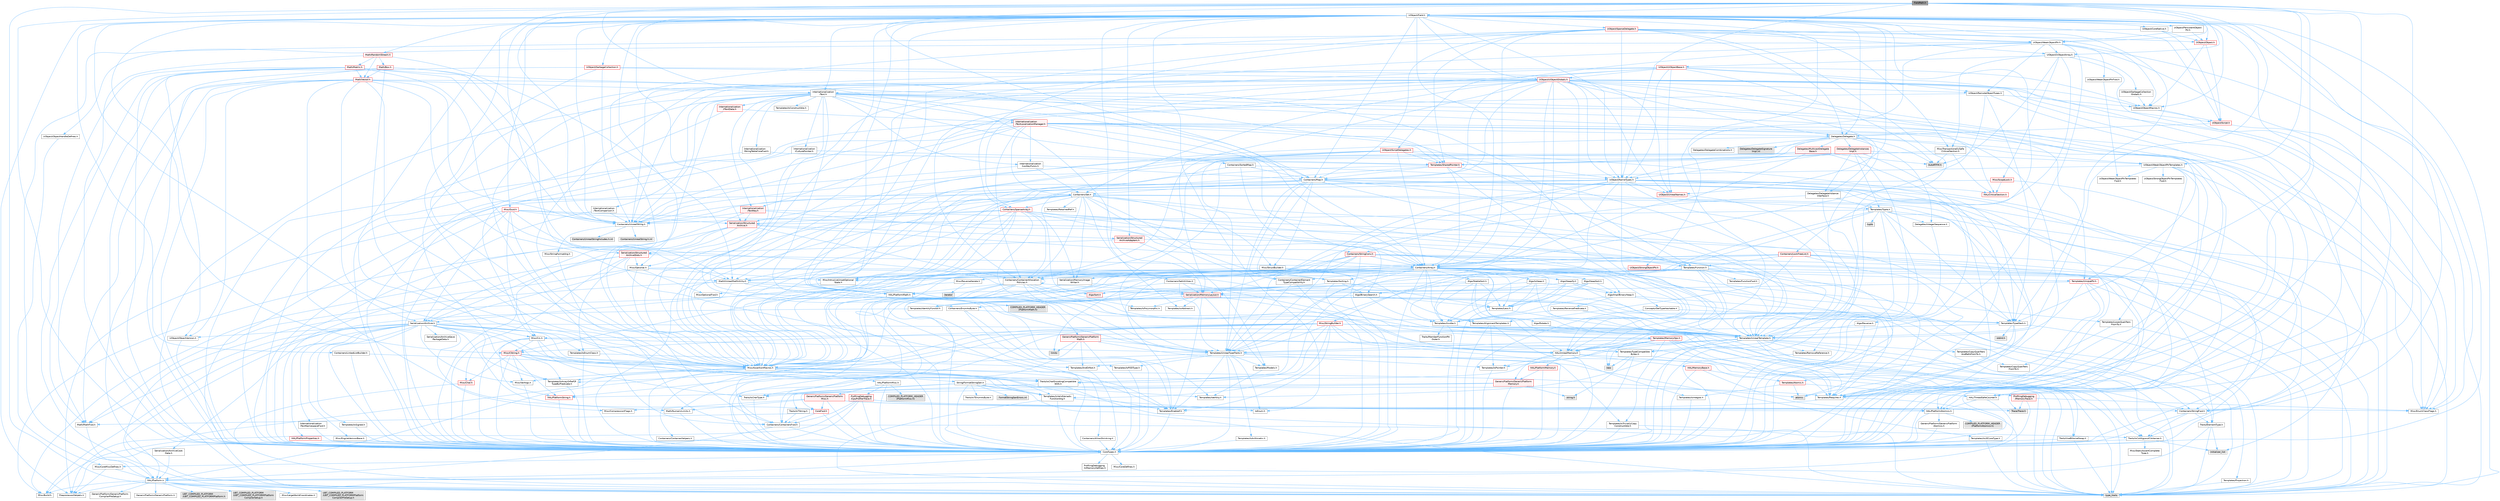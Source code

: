 digraph "FieldPath.h"
{
 // INTERACTIVE_SVG=YES
 // LATEX_PDF_SIZE
  bgcolor="transparent";
  edge [fontname=Helvetica,fontsize=10,labelfontname=Helvetica,labelfontsize=10];
  node [fontname=Helvetica,fontsize=10,shape=box,height=0.2,width=0.4];
  Node1 [id="Node000001",label="FieldPath.h",height=0.2,width=0.4,color="gray40", fillcolor="grey60", style="filled", fontcolor="black",tooltip=" "];
  Node1 -> Node2 [id="edge1_Node000001_Node000002",color="steelblue1",style="solid",tooltip=" "];
  Node2 [id="Node000002",label="Containers/Array.h",height=0.2,width=0.4,color="grey40", fillcolor="white", style="filled",URL="$df/dd0/Array_8h.html",tooltip=" "];
  Node2 -> Node3 [id="edge2_Node000002_Node000003",color="steelblue1",style="solid",tooltip=" "];
  Node3 [id="Node000003",label="CoreTypes.h",height=0.2,width=0.4,color="grey40", fillcolor="white", style="filled",URL="$dc/dec/CoreTypes_8h.html",tooltip=" "];
  Node3 -> Node4 [id="edge3_Node000003_Node000004",color="steelblue1",style="solid",tooltip=" "];
  Node4 [id="Node000004",label="HAL/Platform.h",height=0.2,width=0.4,color="grey40", fillcolor="white", style="filled",URL="$d9/dd0/Platform_8h.html",tooltip=" "];
  Node4 -> Node5 [id="edge4_Node000004_Node000005",color="steelblue1",style="solid",tooltip=" "];
  Node5 [id="Node000005",label="Misc/Build.h",height=0.2,width=0.4,color="grey40", fillcolor="white", style="filled",URL="$d3/dbb/Build_8h.html",tooltip=" "];
  Node4 -> Node6 [id="edge5_Node000004_Node000006",color="steelblue1",style="solid",tooltip=" "];
  Node6 [id="Node000006",label="Misc/LargeWorldCoordinates.h",height=0.2,width=0.4,color="grey40", fillcolor="white", style="filled",URL="$d2/dcb/LargeWorldCoordinates_8h.html",tooltip=" "];
  Node4 -> Node7 [id="edge6_Node000004_Node000007",color="steelblue1",style="solid",tooltip=" "];
  Node7 [id="Node000007",label="type_traits",height=0.2,width=0.4,color="grey60", fillcolor="#E0E0E0", style="filled",tooltip=" "];
  Node4 -> Node8 [id="edge7_Node000004_Node000008",color="steelblue1",style="solid",tooltip=" "];
  Node8 [id="Node000008",label="PreprocessorHelpers.h",height=0.2,width=0.4,color="grey40", fillcolor="white", style="filled",URL="$db/ddb/PreprocessorHelpers_8h.html",tooltip=" "];
  Node4 -> Node9 [id="edge8_Node000004_Node000009",color="steelblue1",style="solid",tooltip=" "];
  Node9 [id="Node000009",label="UBT_COMPILED_PLATFORM\l/UBT_COMPILED_PLATFORMPlatform\lCompilerPreSetup.h",height=0.2,width=0.4,color="grey60", fillcolor="#E0E0E0", style="filled",tooltip=" "];
  Node4 -> Node10 [id="edge9_Node000004_Node000010",color="steelblue1",style="solid",tooltip=" "];
  Node10 [id="Node000010",label="GenericPlatform/GenericPlatform\lCompilerPreSetup.h",height=0.2,width=0.4,color="grey40", fillcolor="white", style="filled",URL="$d9/dc8/GenericPlatformCompilerPreSetup_8h.html",tooltip=" "];
  Node4 -> Node11 [id="edge10_Node000004_Node000011",color="steelblue1",style="solid",tooltip=" "];
  Node11 [id="Node000011",label="GenericPlatform/GenericPlatform.h",height=0.2,width=0.4,color="grey40", fillcolor="white", style="filled",URL="$d6/d84/GenericPlatform_8h.html",tooltip=" "];
  Node4 -> Node12 [id="edge11_Node000004_Node000012",color="steelblue1",style="solid",tooltip=" "];
  Node12 [id="Node000012",label="UBT_COMPILED_PLATFORM\l/UBT_COMPILED_PLATFORMPlatform.h",height=0.2,width=0.4,color="grey60", fillcolor="#E0E0E0", style="filled",tooltip=" "];
  Node4 -> Node13 [id="edge12_Node000004_Node000013",color="steelblue1",style="solid",tooltip=" "];
  Node13 [id="Node000013",label="UBT_COMPILED_PLATFORM\l/UBT_COMPILED_PLATFORMPlatform\lCompilerSetup.h",height=0.2,width=0.4,color="grey60", fillcolor="#E0E0E0", style="filled",tooltip=" "];
  Node3 -> Node14 [id="edge13_Node000003_Node000014",color="steelblue1",style="solid",tooltip=" "];
  Node14 [id="Node000014",label="ProfilingDebugging\l/UMemoryDefines.h",height=0.2,width=0.4,color="grey40", fillcolor="white", style="filled",URL="$d2/da2/UMemoryDefines_8h.html",tooltip=" "];
  Node3 -> Node15 [id="edge14_Node000003_Node000015",color="steelblue1",style="solid",tooltip=" "];
  Node15 [id="Node000015",label="Misc/CoreMiscDefines.h",height=0.2,width=0.4,color="grey40", fillcolor="white", style="filled",URL="$da/d38/CoreMiscDefines_8h.html",tooltip=" "];
  Node15 -> Node4 [id="edge15_Node000015_Node000004",color="steelblue1",style="solid",tooltip=" "];
  Node15 -> Node8 [id="edge16_Node000015_Node000008",color="steelblue1",style="solid",tooltip=" "];
  Node3 -> Node16 [id="edge17_Node000003_Node000016",color="steelblue1",style="solid",tooltip=" "];
  Node16 [id="Node000016",label="Misc/CoreDefines.h",height=0.2,width=0.4,color="grey40", fillcolor="white", style="filled",URL="$d3/dd2/CoreDefines_8h.html",tooltip=" "];
  Node2 -> Node17 [id="edge18_Node000002_Node000017",color="steelblue1",style="solid",tooltip=" "];
  Node17 [id="Node000017",label="Misc/AssertionMacros.h",height=0.2,width=0.4,color="grey40", fillcolor="white", style="filled",URL="$d0/dfa/AssertionMacros_8h.html",tooltip=" "];
  Node17 -> Node3 [id="edge19_Node000017_Node000003",color="steelblue1",style="solid",tooltip=" "];
  Node17 -> Node4 [id="edge20_Node000017_Node000004",color="steelblue1",style="solid",tooltip=" "];
  Node17 -> Node18 [id="edge21_Node000017_Node000018",color="steelblue1",style="solid",tooltip=" "];
  Node18 [id="Node000018",label="HAL/PlatformMisc.h",height=0.2,width=0.4,color="grey40", fillcolor="white", style="filled",URL="$d0/df5/PlatformMisc_8h.html",tooltip=" "];
  Node18 -> Node3 [id="edge22_Node000018_Node000003",color="steelblue1",style="solid",tooltip=" "];
  Node18 -> Node19 [id="edge23_Node000018_Node000019",color="steelblue1",style="solid",tooltip=" "];
  Node19 [id="Node000019",label="GenericPlatform/GenericPlatform\lMisc.h",height=0.2,width=0.4,color="red", fillcolor="#FFF0F0", style="filled",URL="$db/d9a/GenericPlatformMisc_8h.html",tooltip=" "];
  Node19 -> Node20 [id="edge24_Node000019_Node000020",color="steelblue1",style="solid",tooltip=" "];
  Node20 [id="Node000020",label="Containers/StringFwd.h",height=0.2,width=0.4,color="grey40", fillcolor="white", style="filled",URL="$df/d37/StringFwd_8h.html",tooltip=" "];
  Node20 -> Node3 [id="edge25_Node000020_Node000003",color="steelblue1",style="solid",tooltip=" "];
  Node20 -> Node21 [id="edge26_Node000020_Node000021",color="steelblue1",style="solid",tooltip=" "];
  Node21 [id="Node000021",label="Traits/ElementType.h",height=0.2,width=0.4,color="grey40", fillcolor="white", style="filled",URL="$d5/d4f/ElementType_8h.html",tooltip=" "];
  Node21 -> Node4 [id="edge27_Node000021_Node000004",color="steelblue1",style="solid",tooltip=" "];
  Node21 -> Node22 [id="edge28_Node000021_Node000022",color="steelblue1",style="solid",tooltip=" "];
  Node22 [id="Node000022",label="initializer_list",height=0.2,width=0.4,color="grey60", fillcolor="#E0E0E0", style="filled",tooltip=" "];
  Node21 -> Node7 [id="edge29_Node000021_Node000007",color="steelblue1",style="solid",tooltip=" "];
  Node20 -> Node23 [id="edge30_Node000020_Node000023",color="steelblue1",style="solid",tooltip=" "];
  Node23 [id="Node000023",label="Traits/IsContiguousContainer.h",height=0.2,width=0.4,color="grey40", fillcolor="white", style="filled",URL="$d5/d3c/IsContiguousContainer_8h.html",tooltip=" "];
  Node23 -> Node3 [id="edge31_Node000023_Node000003",color="steelblue1",style="solid",tooltip=" "];
  Node23 -> Node24 [id="edge32_Node000023_Node000024",color="steelblue1",style="solid",tooltip=" "];
  Node24 [id="Node000024",label="Misc/StaticAssertComplete\lType.h",height=0.2,width=0.4,color="grey40", fillcolor="white", style="filled",URL="$d5/d4e/StaticAssertCompleteType_8h.html",tooltip=" "];
  Node23 -> Node22 [id="edge33_Node000023_Node000022",color="steelblue1",style="solid",tooltip=" "];
  Node19 -> Node25 [id="edge34_Node000019_Node000025",color="steelblue1",style="solid",tooltip=" "];
  Node25 [id="Node000025",label="CoreFwd.h",height=0.2,width=0.4,color="red", fillcolor="#FFF0F0", style="filled",URL="$d1/d1e/CoreFwd_8h.html",tooltip=" "];
  Node25 -> Node3 [id="edge35_Node000025_Node000003",color="steelblue1",style="solid",tooltip=" "];
  Node25 -> Node26 [id="edge36_Node000025_Node000026",color="steelblue1",style="solid",tooltip=" "];
  Node26 [id="Node000026",label="Containers/ContainersFwd.h",height=0.2,width=0.4,color="grey40", fillcolor="white", style="filled",URL="$d4/d0a/ContainersFwd_8h.html",tooltip=" "];
  Node26 -> Node4 [id="edge37_Node000026_Node000004",color="steelblue1",style="solid",tooltip=" "];
  Node26 -> Node3 [id="edge38_Node000026_Node000003",color="steelblue1",style="solid",tooltip=" "];
  Node26 -> Node23 [id="edge39_Node000026_Node000023",color="steelblue1",style="solid",tooltip=" "];
  Node25 -> Node27 [id="edge40_Node000025_Node000027",color="steelblue1",style="solid",tooltip=" "];
  Node27 [id="Node000027",label="Math/MathFwd.h",height=0.2,width=0.4,color="grey40", fillcolor="white", style="filled",URL="$d2/d10/MathFwd_8h.html",tooltip=" "];
  Node27 -> Node4 [id="edge41_Node000027_Node000004",color="steelblue1",style="solid",tooltip=" "];
  Node19 -> Node3 [id="edge42_Node000019_Node000003",color="steelblue1",style="solid",tooltip=" "];
  Node19 -> Node40 [id="edge43_Node000019_Node000040",color="steelblue1",style="solid",tooltip=" "];
  Node40 [id="Node000040",label="Math/NumericLimits.h",height=0.2,width=0.4,color="grey40", fillcolor="white", style="filled",URL="$df/d1b/NumericLimits_8h.html",tooltip=" "];
  Node40 -> Node3 [id="edge44_Node000040_Node000003",color="steelblue1",style="solid",tooltip=" "];
  Node19 -> Node41 [id="edge45_Node000019_Node000041",color="steelblue1",style="solid",tooltip=" "];
  Node41 [id="Node000041",label="Misc/CompressionFlags.h",height=0.2,width=0.4,color="grey40", fillcolor="white", style="filled",URL="$d9/d76/CompressionFlags_8h.html",tooltip=" "];
  Node19 -> Node42 [id="edge46_Node000019_Node000042",color="steelblue1",style="solid",tooltip=" "];
  Node42 [id="Node000042",label="Misc/EnumClassFlags.h",height=0.2,width=0.4,color="grey40", fillcolor="white", style="filled",URL="$d8/de7/EnumClassFlags_8h.html",tooltip=" "];
  Node18 -> Node45 [id="edge47_Node000018_Node000045",color="steelblue1",style="solid",tooltip=" "];
  Node45 [id="Node000045",label="COMPILED_PLATFORM_HEADER\l(PlatformMisc.h)",height=0.2,width=0.4,color="grey60", fillcolor="#E0E0E0", style="filled",tooltip=" "];
  Node18 -> Node46 [id="edge48_Node000018_Node000046",color="steelblue1",style="solid",tooltip=" "];
  Node46 [id="Node000046",label="ProfilingDebugging\l/CpuProfilerTrace.h",height=0.2,width=0.4,color="red", fillcolor="#FFF0F0", style="filled",URL="$da/dcb/CpuProfilerTrace_8h.html",tooltip=" "];
  Node46 -> Node3 [id="edge49_Node000046_Node000003",color="steelblue1",style="solid",tooltip=" "];
  Node46 -> Node26 [id="edge50_Node000046_Node000026",color="steelblue1",style="solid",tooltip=" "];
  Node46 -> Node47 [id="edge51_Node000046_Node000047",color="steelblue1",style="solid",tooltip=" "];
  Node47 [id="Node000047",label="HAL/PlatformAtomics.h",height=0.2,width=0.4,color="grey40", fillcolor="white", style="filled",URL="$d3/d36/PlatformAtomics_8h.html",tooltip=" "];
  Node47 -> Node3 [id="edge52_Node000047_Node000003",color="steelblue1",style="solid",tooltip=" "];
  Node47 -> Node48 [id="edge53_Node000047_Node000048",color="steelblue1",style="solid",tooltip=" "];
  Node48 [id="Node000048",label="GenericPlatform/GenericPlatform\lAtomics.h",height=0.2,width=0.4,color="grey40", fillcolor="white", style="filled",URL="$da/d72/GenericPlatformAtomics_8h.html",tooltip=" "];
  Node48 -> Node3 [id="edge54_Node000048_Node000003",color="steelblue1",style="solid",tooltip=" "];
  Node47 -> Node49 [id="edge55_Node000047_Node000049",color="steelblue1",style="solid",tooltip=" "];
  Node49 [id="Node000049",label="COMPILED_PLATFORM_HEADER\l(PlatformAtomics.h)",height=0.2,width=0.4,color="grey60", fillcolor="#E0E0E0", style="filled",tooltip=" "];
  Node46 -> Node8 [id="edge56_Node000046_Node000008",color="steelblue1",style="solid",tooltip=" "];
  Node46 -> Node5 [id="edge57_Node000046_Node000005",color="steelblue1",style="solid",tooltip=" "];
  Node46 -> Node53 [id="edge58_Node000046_Node000053",color="steelblue1",style="solid",tooltip=" "];
  Node53 [id="Node000053",label="Trace/Trace.h",height=0.2,width=0.4,color="grey60", fillcolor="#E0E0E0", style="filled",tooltip=" "];
  Node17 -> Node8 [id="edge59_Node000017_Node000008",color="steelblue1",style="solid",tooltip=" "];
  Node17 -> Node54 [id="edge60_Node000017_Node000054",color="steelblue1",style="solid",tooltip=" "];
  Node54 [id="Node000054",label="Templates/EnableIf.h",height=0.2,width=0.4,color="grey40", fillcolor="white", style="filled",URL="$d7/d60/EnableIf_8h.html",tooltip=" "];
  Node54 -> Node3 [id="edge61_Node000054_Node000003",color="steelblue1",style="solid",tooltip=" "];
  Node17 -> Node55 [id="edge62_Node000017_Node000055",color="steelblue1",style="solid",tooltip=" "];
  Node55 [id="Node000055",label="Templates/IsArrayOrRefOf\lTypeByPredicate.h",height=0.2,width=0.4,color="grey40", fillcolor="white", style="filled",URL="$d6/da1/IsArrayOrRefOfTypeByPredicate_8h.html",tooltip=" "];
  Node55 -> Node3 [id="edge63_Node000055_Node000003",color="steelblue1",style="solid",tooltip=" "];
  Node17 -> Node56 [id="edge64_Node000017_Node000056",color="steelblue1",style="solid",tooltip=" "];
  Node56 [id="Node000056",label="Templates/IsValidVariadic\lFunctionArg.h",height=0.2,width=0.4,color="grey40", fillcolor="white", style="filled",URL="$d0/dc8/IsValidVariadicFunctionArg_8h.html",tooltip=" "];
  Node56 -> Node3 [id="edge65_Node000056_Node000003",color="steelblue1",style="solid",tooltip=" "];
  Node56 -> Node57 [id="edge66_Node000056_Node000057",color="steelblue1",style="solid",tooltip=" "];
  Node57 [id="Node000057",label="IsEnum.h",height=0.2,width=0.4,color="grey40", fillcolor="white", style="filled",URL="$d4/de5/IsEnum_8h.html",tooltip=" "];
  Node56 -> Node7 [id="edge67_Node000056_Node000007",color="steelblue1",style="solid",tooltip=" "];
  Node17 -> Node58 [id="edge68_Node000017_Node000058",color="steelblue1",style="solid",tooltip=" "];
  Node58 [id="Node000058",label="Traits/IsCharEncodingCompatible\lWith.h",height=0.2,width=0.4,color="grey40", fillcolor="white", style="filled",URL="$df/dd1/IsCharEncodingCompatibleWith_8h.html",tooltip=" "];
  Node58 -> Node7 [id="edge69_Node000058_Node000007",color="steelblue1",style="solid",tooltip=" "];
  Node58 -> Node59 [id="edge70_Node000058_Node000059",color="steelblue1",style="solid",tooltip=" "];
  Node59 [id="Node000059",label="Traits/IsCharType.h",height=0.2,width=0.4,color="grey40", fillcolor="white", style="filled",URL="$db/d51/IsCharType_8h.html",tooltip=" "];
  Node59 -> Node3 [id="edge71_Node000059_Node000003",color="steelblue1",style="solid",tooltip=" "];
  Node17 -> Node60 [id="edge72_Node000017_Node000060",color="steelblue1",style="solid",tooltip=" "];
  Node60 [id="Node000060",label="Misc/VarArgs.h",height=0.2,width=0.4,color="grey40", fillcolor="white", style="filled",URL="$d5/d6f/VarArgs_8h.html",tooltip=" "];
  Node60 -> Node3 [id="edge73_Node000060_Node000003",color="steelblue1",style="solid",tooltip=" "];
  Node17 -> Node61 [id="edge74_Node000017_Node000061",color="steelblue1",style="solid",tooltip=" "];
  Node61 [id="Node000061",label="String/FormatStringSan.h",height=0.2,width=0.4,color="grey40", fillcolor="white", style="filled",URL="$d3/d8b/FormatStringSan_8h.html",tooltip=" "];
  Node61 -> Node7 [id="edge75_Node000061_Node000007",color="steelblue1",style="solid",tooltip=" "];
  Node61 -> Node3 [id="edge76_Node000061_Node000003",color="steelblue1",style="solid",tooltip=" "];
  Node61 -> Node62 [id="edge77_Node000061_Node000062",color="steelblue1",style="solid",tooltip=" "];
  Node62 [id="Node000062",label="Templates/Requires.h",height=0.2,width=0.4,color="grey40", fillcolor="white", style="filled",URL="$dc/d96/Requires_8h.html",tooltip=" "];
  Node62 -> Node54 [id="edge78_Node000062_Node000054",color="steelblue1",style="solid",tooltip=" "];
  Node62 -> Node7 [id="edge79_Node000062_Node000007",color="steelblue1",style="solid",tooltip=" "];
  Node61 -> Node63 [id="edge80_Node000061_Node000063",color="steelblue1",style="solid",tooltip=" "];
  Node63 [id="Node000063",label="Templates/Identity.h",height=0.2,width=0.4,color="grey40", fillcolor="white", style="filled",URL="$d0/dd5/Identity_8h.html",tooltip=" "];
  Node61 -> Node56 [id="edge81_Node000061_Node000056",color="steelblue1",style="solid",tooltip=" "];
  Node61 -> Node59 [id="edge82_Node000061_Node000059",color="steelblue1",style="solid",tooltip=" "];
  Node61 -> Node64 [id="edge83_Node000061_Node000064",color="steelblue1",style="solid",tooltip=" "];
  Node64 [id="Node000064",label="Traits/IsTEnumAsByte.h",height=0.2,width=0.4,color="grey40", fillcolor="white", style="filled",URL="$d1/de6/IsTEnumAsByte_8h.html",tooltip=" "];
  Node61 -> Node65 [id="edge84_Node000061_Node000065",color="steelblue1",style="solid",tooltip=" "];
  Node65 [id="Node000065",label="Traits/IsTString.h",height=0.2,width=0.4,color="grey40", fillcolor="white", style="filled",URL="$d0/df8/IsTString_8h.html",tooltip=" "];
  Node65 -> Node26 [id="edge85_Node000065_Node000026",color="steelblue1",style="solid",tooltip=" "];
  Node61 -> Node26 [id="edge86_Node000061_Node000026",color="steelblue1",style="solid",tooltip=" "];
  Node61 -> Node66 [id="edge87_Node000061_Node000066",color="steelblue1",style="solid",tooltip=" "];
  Node66 [id="Node000066",label="FormatStringSanErrors.inl",height=0.2,width=0.4,color="grey60", fillcolor="#E0E0E0", style="filled",tooltip=" "];
  Node17 -> Node67 [id="edge88_Node000017_Node000067",color="steelblue1",style="solid",tooltip=" "];
  Node67 [id="Node000067",label="atomic",height=0.2,width=0.4,color="grey60", fillcolor="#E0E0E0", style="filled",tooltip=" "];
  Node2 -> Node68 [id="edge89_Node000002_Node000068",color="steelblue1",style="solid",tooltip=" "];
  Node68 [id="Node000068",label="Misc/IntrusiveUnsetOptional\lState.h",height=0.2,width=0.4,color="grey40", fillcolor="white", style="filled",URL="$d2/d0a/IntrusiveUnsetOptionalState_8h.html",tooltip=" "];
  Node68 -> Node69 [id="edge90_Node000068_Node000069",color="steelblue1",style="solid",tooltip=" "];
  Node69 [id="Node000069",label="Misc/OptionalFwd.h",height=0.2,width=0.4,color="grey40", fillcolor="white", style="filled",URL="$dc/d50/OptionalFwd_8h.html",tooltip=" "];
  Node2 -> Node70 [id="edge91_Node000002_Node000070",color="steelblue1",style="solid",tooltip=" "];
  Node70 [id="Node000070",label="Misc/ReverseIterate.h",height=0.2,width=0.4,color="grey40", fillcolor="white", style="filled",URL="$db/de3/ReverseIterate_8h.html",tooltip=" "];
  Node70 -> Node4 [id="edge92_Node000070_Node000004",color="steelblue1",style="solid",tooltip=" "];
  Node70 -> Node71 [id="edge93_Node000070_Node000071",color="steelblue1",style="solid",tooltip=" "];
  Node71 [id="Node000071",label="iterator",height=0.2,width=0.4,color="grey60", fillcolor="#E0E0E0", style="filled",tooltip=" "];
  Node2 -> Node72 [id="edge94_Node000002_Node000072",color="steelblue1",style="solid",tooltip=" "];
  Node72 [id="Node000072",label="HAL/UnrealMemory.h",height=0.2,width=0.4,color="grey40", fillcolor="white", style="filled",URL="$d9/d96/UnrealMemory_8h.html",tooltip=" "];
  Node72 -> Node3 [id="edge95_Node000072_Node000003",color="steelblue1",style="solid",tooltip=" "];
  Node72 -> Node73 [id="edge96_Node000072_Node000073",color="steelblue1",style="solid",tooltip=" "];
  Node73 [id="Node000073",label="GenericPlatform/GenericPlatform\lMemory.h",height=0.2,width=0.4,color="red", fillcolor="#FFF0F0", style="filled",URL="$dd/d22/GenericPlatformMemory_8h.html",tooltip=" "];
  Node73 -> Node25 [id="edge97_Node000073_Node000025",color="steelblue1",style="solid",tooltip=" "];
  Node73 -> Node3 [id="edge98_Node000073_Node000003",color="steelblue1",style="solid",tooltip=" "];
  Node73 -> Node74 [id="edge99_Node000073_Node000074",color="steelblue1",style="solid",tooltip=" "];
  Node74 [id="Node000074",label="HAL/PlatformString.h",height=0.2,width=0.4,color="red", fillcolor="#FFF0F0", style="filled",URL="$db/db5/PlatformString_8h.html",tooltip=" "];
  Node74 -> Node3 [id="edge100_Node000074_Node000003",color="steelblue1",style="solid",tooltip=" "];
  Node73 -> Node39 [id="edge101_Node000073_Node000039",color="steelblue1",style="solid",tooltip=" "];
  Node39 [id="Node000039",label="string.h",height=0.2,width=0.4,color="grey60", fillcolor="#E0E0E0", style="filled",tooltip=" "];
  Node72 -> Node76 [id="edge102_Node000072_Node000076",color="steelblue1",style="solid",tooltip=" "];
  Node76 [id="Node000076",label="HAL/MemoryBase.h",height=0.2,width=0.4,color="red", fillcolor="#FFF0F0", style="filled",URL="$d6/d9f/MemoryBase_8h.html",tooltip=" "];
  Node76 -> Node3 [id="edge103_Node000076_Node000003",color="steelblue1",style="solid",tooltip=" "];
  Node76 -> Node47 [id="edge104_Node000076_Node000047",color="steelblue1",style="solid",tooltip=" "];
  Node76 -> Node80 [id="edge105_Node000076_Node000080",color="steelblue1",style="solid",tooltip=" "];
  Node80 [id="Node000080",label="Templates/Atomic.h",height=0.2,width=0.4,color="red", fillcolor="#FFF0F0", style="filled",URL="$d3/d91/Atomic_8h.html",tooltip=" "];
  Node80 -> Node81 [id="edge106_Node000080_Node000081",color="steelblue1",style="solid",tooltip=" "];
  Node81 [id="Node000081",label="HAL/ThreadSafeCounter.h",height=0.2,width=0.4,color="grey40", fillcolor="white", style="filled",URL="$dc/dc9/ThreadSafeCounter_8h.html",tooltip=" "];
  Node81 -> Node3 [id="edge107_Node000081_Node000003",color="steelblue1",style="solid",tooltip=" "];
  Node81 -> Node47 [id="edge108_Node000081_Node000047",color="steelblue1",style="solid",tooltip=" "];
  Node80 -> Node83 [id="edge109_Node000080_Node000083",color="steelblue1",style="solid",tooltip=" "];
  Node83 [id="Node000083",label="Templates/IsIntegral.h",height=0.2,width=0.4,color="grey40", fillcolor="white", style="filled",URL="$da/d64/IsIntegral_8h.html",tooltip=" "];
  Node83 -> Node3 [id="edge110_Node000083_Node000003",color="steelblue1",style="solid",tooltip=" "];
  Node80 -> Node67 [id="edge111_Node000080_Node000067",color="steelblue1",style="solid",tooltip=" "];
  Node72 -> Node89 [id="edge112_Node000072_Node000089",color="steelblue1",style="solid",tooltip=" "];
  Node89 [id="Node000089",label="HAL/PlatformMemory.h",height=0.2,width=0.4,color="red", fillcolor="#FFF0F0", style="filled",URL="$de/d68/PlatformMemory_8h.html",tooltip=" "];
  Node89 -> Node3 [id="edge113_Node000089_Node000003",color="steelblue1",style="solid",tooltip=" "];
  Node89 -> Node73 [id="edge114_Node000089_Node000073",color="steelblue1",style="solid",tooltip=" "];
  Node72 -> Node91 [id="edge115_Node000072_Node000091",color="steelblue1",style="solid",tooltip=" "];
  Node91 [id="Node000091",label="ProfilingDebugging\l/MemoryTrace.h",height=0.2,width=0.4,color="red", fillcolor="#FFF0F0", style="filled",URL="$da/dd7/MemoryTrace_8h.html",tooltip=" "];
  Node91 -> Node4 [id="edge116_Node000091_Node000004",color="steelblue1",style="solid",tooltip=" "];
  Node91 -> Node42 [id="edge117_Node000091_Node000042",color="steelblue1",style="solid",tooltip=" "];
  Node91 -> Node53 [id="edge118_Node000091_Node000053",color="steelblue1",style="solid",tooltip=" "];
  Node72 -> Node92 [id="edge119_Node000072_Node000092",color="steelblue1",style="solid",tooltip=" "];
  Node92 [id="Node000092",label="Templates/IsPointer.h",height=0.2,width=0.4,color="grey40", fillcolor="white", style="filled",URL="$d7/d05/IsPointer_8h.html",tooltip=" "];
  Node92 -> Node3 [id="edge120_Node000092_Node000003",color="steelblue1",style="solid",tooltip=" "];
  Node2 -> Node93 [id="edge121_Node000002_Node000093",color="steelblue1",style="solid",tooltip=" "];
  Node93 [id="Node000093",label="Templates/UnrealTypeTraits.h",height=0.2,width=0.4,color="grey40", fillcolor="white", style="filled",URL="$d2/d2d/UnrealTypeTraits_8h.html",tooltip=" "];
  Node93 -> Node3 [id="edge122_Node000093_Node000003",color="steelblue1",style="solid",tooltip=" "];
  Node93 -> Node92 [id="edge123_Node000093_Node000092",color="steelblue1",style="solid",tooltip=" "];
  Node93 -> Node17 [id="edge124_Node000093_Node000017",color="steelblue1",style="solid",tooltip=" "];
  Node93 -> Node85 [id="edge125_Node000093_Node000085",color="steelblue1",style="solid",tooltip=" "];
  Node85 [id="Node000085",label="Templates/AndOrNot.h",height=0.2,width=0.4,color="grey40", fillcolor="white", style="filled",URL="$db/d0a/AndOrNot_8h.html",tooltip=" "];
  Node85 -> Node3 [id="edge126_Node000085_Node000003",color="steelblue1",style="solid",tooltip=" "];
  Node93 -> Node54 [id="edge127_Node000093_Node000054",color="steelblue1",style="solid",tooltip=" "];
  Node93 -> Node94 [id="edge128_Node000093_Node000094",color="steelblue1",style="solid",tooltip=" "];
  Node94 [id="Node000094",label="Templates/IsArithmetic.h",height=0.2,width=0.4,color="grey40", fillcolor="white", style="filled",URL="$d2/d5d/IsArithmetic_8h.html",tooltip=" "];
  Node94 -> Node3 [id="edge129_Node000094_Node000003",color="steelblue1",style="solid",tooltip=" "];
  Node93 -> Node57 [id="edge130_Node000093_Node000057",color="steelblue1",style="solid",tooltip=" "];
  Node93 -> Node95 [id="edge131_Node000093_Node000095",color="steelblue1",style="solid",tooltip=" "];
  Node95 [id="Node000095",label="Templates/Models.h",height=0.2,width=0.4,color="grey40", fillcolor="white", style="filled",URL="$d3/d0c/Models_8h.html",tooltip=" "];
  Node95 -> Node63 [id="edge132_Node000095_Node000063",color="steelblue1",style="solid",tooltip=" "];
  Node93 -> Node96 [id="edge133_Node000093_Node000096",color="steelblue1",style="solid",tooltip=" "];
  Node96 [id="Node000096",label="Templates/IsPODType.h",height=0.2,width=0.4,color="grey40", fillcolor="white", style="filled",URL="$d7/db1/IsPODType_8h.html",tooltip=" "];
  Node96 -> Node3 [id="edge134_Node000096_Node000003",color="steelblue1",style="solid",tooltip=" "];
  Node93 -> Node97 [id="edge135_Node000093_Node000097",color="steelblue1",style="solid",tooltip=" "];
  Node97 [id="Node000097",label="Templates/IsUECoreType.h",height=0.2,width=0.4,color="grey40", fillcolor="white", style="filled",URL="$d1/db8/IsUECoreType_8h.html",tooltip=" "];
  Node97 -> Node3 [id="edge136_Node000097_Node000003",color="steelblue1",style="solid",tooltip=" "];
  Node97 -> Node7 [id="edge137_Node000097_Node000007",color="steelblue1",style="solid",tooltip=" "];
  Node93 -> Node86 [id="edge138_Node000093_Node000086",color="steelblue1",style="solid",tooltip=" "];
  Node86 [id="Node000086",label="Templates/IsTriviallyCopy\lConstructible.h",height=0.2,width=0.4,color="grey40", fillcolor="white", style="filled",URL="$d3/d78/IsTriviallyCopyConstructible_8h.html",tooltip=" "];
  Node86 -> Node3 [id="edge139_Node000086_Node000003",color="steelblue1",style="solid",tooltip=" "];
  Node86 -> Node7 [id="edge140_Node000086_Node000007",color="steelblue1",style="solid",tooltip=" "];
  Node2 -> Node98 [id="edge141_Node000002_Node000098",color="steelblue1",style="solid",tooltip=" "];
  Node98 [id="Node000098",label="Templates/UnrealTemplate.h",height=0.2,width=0.4,color="grey40", fillcolor="white", style="filled",URL="$d4/d24/UnrealTemplate_8h.html",tooltip=" "];
  Node98 -> Node3 [id="edge142_Node000098_Node000003",color="steelblue1",style="solid",tooltip=" "];
  Node98 -> Node92 [id="edge143_Node000098_Node000092",color="steelblue1",style="solid",tooltip=" "];
  Node98 -> Node72 [id="edge144_Node000098_Node000072",color="steelblue1",style="solid",tooltip=" "];
  Node98 -> Node99 [id="edge145_Node000098_Node000099",color="steelblue1",style="solid",tooltip=" "];
  Node99 [id="Node000099",label="Templates/CopyQualifiers\lAndRefsFromTo.h",height=0.2,width=0.4,color="grey40", fillcolor="white", style="filled",URL="$d3/db3/CopyQualifiersAndRefsFromTo_8h.html",tooltip=" "];
  Node99 -> Node100 [id="edge146_Node000099_Node000100",color="steelblue1",style="solid",tooltip=" "];
  Node100 [id="Node000100",label="Templates/CopyQualifiers\lFromTo.h",height=0.2,width=0.4,color="grey40", fillcolor="white", style="filled",URL="$d5/db4/CopyQualifiersFromTo_8h.html",tooltip=" "];
  Node98 -> Node93 [id="edge147_Node000098_Node000093",color="steelblue1",style="solid",tooltip=" "];
  Node98 -> Node101 [id="edge148_Node000098_Node000101",color="steelblue1",style="solid",tooltip=" "];
  Node101 [id="Node000101",label="Templates/RemoveReference.h",height=0.2,width=0.4,color="grey40", fillcolor="white", style="filled",URL="$da/dbe/RemoveReference_8h.html",tooltip=" "];
  Node101 -> Node3 [id="edge149_Node000101_Node000003",color="steelblue1",style="solid",tooltip=" "];
  Node98 -> Node62 [id="edge150_Node000098_Node000062",color="steelblue1",style="solid",tooltip=" "];
  Node98 -> Node102 [id="edge151_Node000098_Node000102",color="steelblue1",style="solid",tooltip=" "];
  Node102 [id="Node000102",label="Templates/TypeCompatible\lBytes.h",height=0.2,width=0.4,color="grey40", fillcolor="white", style="filled",URL="$df/d0a/TypeCompatibleBytes_8h.html",tooltip=" "];
  Node102 -> Node3 [id="edge152_Node000102_Node000003",color="steelblue1",style="solid",tooltip=" "];
  Node102 -> Node39 [id="edge153_Node000102_Node000039",color="steelblue1",style="solid",tooltip=" "];
  Node102 -> Node31 [id="edge154_Node000102_Node000031",color="steelblue1",style="solid",tooltip=" "];
  Node31 [id="Node000031",label="new",height=0.2,width=0.4,color="grey60", fillcolor="#E0E0E0", style="filled",tooltip=" "];
  Node102 -> Node7 [id="edge155_Node000102_Node000007",color="steelblue1",style="solid",tooltip=" "];
  Node98 -> Node63 [id="edge156_Node000098_Node000063",color="steelblue1",style="solid",tooltip=" "];
  Node98 -> Node23 [id="edge157_Node000098_Node000023",color="steelblue1",style="solid",tooltip=" "];
  Node98 -> Node103 [id="edge158_Node000098_Node000103",color="steelblue1",style="solid",tooltip=" "];
  Node103 [id="Node000103",label="Traits/UseBitwiseSwap.h",height=0.2,width=0.4,color="grey40", fillcolor="white", style="filled",URL="$db/df3/UseBitwiseSwap_8h.html",tooltip=" "];
  Node103 -> Node3 [id="edge159_Node000103_Node000003",color="steelblue1",style="solid",tooltip=" "];
  Node103 -> Node7 [id="edge160_Node000103_Node000007",color="steelblue1",style="solid",tooltip=" "];
  Node98 -> Node7 [id="edge161_Node000098_Node000007",color="steelblue1",style="solid",tooltip=" "];
  Node2 -> Node104 [id="edge162_Node000002_Node000104",color="steelblue1",style="solid",tooltip=" "];
  Node104 [id="Node000104",label="Containers/AllowShrinking.h",height=0.2,width=0.4,color="grey40", fillcolor="white", style="filled",URL="$d7/d1a/AllowShrinking_8h.html",tooltip=" "];
  Node104 -> Node3 [id="edge163_Node000104_Node000003",color="steelblue1",style="solid",tooltip=" "];
  Node2 -> Node105 [id="edge164_Node000002_Node000105",color="steelblue1",style="solid",tooltip=" "];
  Node105 [id="Node000105",label="Containers/ContainerAllocation\lPolicies.h",height=0.2,width=0.4,color="grey40", fillcolor="white", style="filled",URL="$d7/dff/ContainerAllocationPolicies_8h.html",tooltip=" "];
  Node105 -> Node3 [id="edge165_Node000105_Node000003",color="steelblue1",style="solid",tooltip=" "];
  Node105 -> Node106 [id="edge166_Node000105_Node000106",color="steelblue1",style="solid",tooltip=" "];
  Node106 [id="Node000106",label="Containers/ContainerHelpers.h",height=0.2,width=0.4,color="grey40", fillcolor="white", style="filled",URL="$d7/d33/ContainerHelpers_8h.html",tooltip=" "];
  Node106 -> Node3 [id="edge167_Node000106_Node000003",color="steelblue1",style="solid",tooltip=" "];
  Node105 -> Node105 [id="edge168_Node000105_Node000105",color="steelblue1",style="solid",tooltip=" "];
  Node105 -> Node107 [id="edge169_Node000105_Node000107",color="steelblue1",style="solid",tooltip=" "];
  Node107 [id="Node000107",label="HAL/PlatformMath.h",height=0.2,width=0.4,color="grey40", fillcolor="white", style="filled",URL="$dc/d53/PlatformMath_8h.html",tooltip=" "];
  Node107 -> Node3 [id="edge170_Node000107_Node000003",color="steelblue1",style="solid",tooltip=" "];
  Node107 -> Node108 [id="edge171_Node000107_Node000108",color="steelblue1",style="solid",tooltip=" "];
  Node108 [id="Node000108",label="GenericPlatform/GenericPlatform\lMath.h",height=0.2,width=0.4,color="red", fillcolor="#FFF0F0", style="filled",URL="$d5/d79/GenericPlatformMath_8h.html",tooltip=" "];
  Node108 -> Node3 [id="edge172_Node000108_Node000003",color="steelblue1",style="solid",tooltip=" "];
  Node108 -> Node26 [id="edge173_Node000108_Node000026",color="steelblue1",style="solid",tooltip=" "];
  Node108 -> Node85 [id="edge174_Node000108_Node000085",color="steelblue1",style="solid",tooltip=" "];
  Node108 -> Node93 [id="edge175_Node000108_Node000093",color="steelblue1",style="solid",tooltip=" "];
  Node108 -> Node62 [id="edge176_Node000108_Node000062",color="steelblue1",style="solid",tooltip=" "];
  Node108 -> Node102 [id="edge177_Node000108_Node000102",color="steelblue1",style="solid",tooltip=" "];
  Node108 -> Node113 [id="edge178_Node000108_Node000113",color="steelblue1",style="solid",tooltip=" "];
  Node113 [id="Node000113",label="limits",height=0.2,width=0.4,color="grey60", fillcolor="#E0E0E0", style="filled",tooltip=" "];
  Node108 -> Node7 [id="edge179_Node000108_Node000007",color="steelblue1",style="solid",tooltip=" "];
  Node107 -> Node114 [id="edge180_Node000107_Node000114",color="steelblue1",style="solid",tooltip=" "];
  Node114 [id="Node000114",label="COMPILED_PLATFORM_HEADER\l(PlatformMath.h)",height=0.2,width=0.4,color="grey60", fillcolor="#E0E0E0", style="filled",tooltip=" "];
  Node105 -> Node72 [id="edge181_Node000105_Node000072",color="steelblue1",style="solid",tooltip=" "];
  Node105 -> Node40 [id="edge182_Node000105_Node000040",color="steelblue1",style="solid",tooltip=" "];
  Node105 -> Node17 [id="edge183_Node000105_Node000017",color="steelblue1",style="solid",tooltip=" "];
  Node105 -> Node115 [id="edge184_Node000105_Node000115",color="steelblue1",style="solid",tooltip=" "];
  Node115 [id="Node000115",label="Templates/IsPolymorphic.h",height=0.2,width=0.4,color="grey40", fillcolor="white", style="filled",URL="$dc/d20/IsPolymorphic_8h.html",tooltip=" "];
  Node105 -> Node116 [id="edge185_Node000105_Node000116",color="steelblue1",style="solid",tooltip=" "];
  Node116 [id="Node000116",label="Templates/MemoryOps.h",height=0.2,width=0.4,color="red", fillcolor="#FFF0F0", style="filled",URL="$db/dea/MemoryOps_8h.html",tooltip=" "];
  Node116 -> Node3 [id="edge186_Node000116_Node000003",color="steelblue1",style="solid",tooltip=" "];
  Node116 -> Node72 [id="edge187_Node000116_Node000072",color="steelblue1",style="solid",tooltip=" "];
  Node116 -> Node86 [id="edge188_Node000116_Node000086",color="steelblue1",style="solid",tooltip=" "];
  Node116 -> Node62 [id="edge189_Node000116_Node000062",color="steelblue1",style="solid",tooltip=" "];
  Node116 -> Node93 [id="edge190_Node000116_Node000093",color="steelblue1",style="solid",tooltip=" "];
  Node116 -> Node103 [id="edge191_Node000116_Node000103",color="steelblue1",style="solid",tooltip=" "];
  Node116 -> Node31 [id="edge192_Node000116_Node000031",color="steelblue1",style="solid",tooltip=" "];
  Node116 -> Node7 [id="edge193_Node000116_Node000007",color="steelblue1",style="solid",tooltip=" "];
  Node105 -> Node102 [id="edge194_Node000105_Node000102",color="steelblue1",style="solid",tooltip=" "];
  Node105 -> Node7 [id="edge195_Node000105_Node000007",color="steelblue1",style="solid",tooltip=" "];
  Node2 -> Node117 [id="edge196_Node000002_Node000117",color="steelblue1",style="solid",tooltip=" "];
  Node117 [id="Node000117",label="Containers/ContainerElement\lTypeCompatibility.h",height=0.2,width=0.4,color="grey40", fillcolor="white", style="filled",URL="$df/ddf/ContainerElementTypeCompatibility_8h.html",tooltip=" "];
  Node117 -> Node3 [id="edge197_Node000117_Node000003",color="steelblue1",style="solid",tooltip=" "];
  Node117 -> Node93 [id="edge198_Node000117_Node000093",color="steelblue1",style="solid",tooltip=" "];
  Node2 -> Node118 [id="edge199_Node000002_Node000118",color="steelblue1",style="solid",tooltip=" "];
  Node118 [id="Node000118",label="Serialization/Archive.h",height=0.2,width=0.4,color="grey40", fillcolor="white", style="filled",URL="$d7/d3b/Archive_8h.html",tooltip=" "];
  Node118 -> Node25 [id="edge200_Node000118_Node000025",color="steelblue1",style="solid",tooltip=" "];
  Node118 -> Node3 [id="edge201_Node000118_Node000003",color="steelblue1",style="solid",tooltip=" "];
  Node118 -> Node119 [id="edge202_Node000118_Node000119",color="steelblue1",style="solid",tooltip=" "];
  Node119 [id="Node000119",label="HAL/PlatformProperties.h",height=0.2,width=0.4,color="red", fillcolor="#FFF0F0", style="filled",URL="$d9/db0/PlatformProperties_8h.html",tooltip=" "];
  Node119 -> Node3 [id="edge203_Node000119_Node000003",color="steelblue1",style="solid",tooltip=" "];
  Node118 -> Node122 [id="edge204_Node000118_Node000122",color="steelblue1",style="solid",tooltip=" "];
  Node122 [id="Node000122",label="Internationalization\l/TextNamespaceFwd.h",height=0.2,width=0.4,color="grey40", fillcolor="white", style="filled",URL="$d8/d97/TextNamespaceFwd_8h.html",tooltip=" "];
  Node122 -> Node3 [id="edge205_Node000122_Node000003",color="steelblue1",style="solid",tooltip=" "];
  Node118 -> Node27 [id="edge206_Node000118_Node000027",color="steelblue1",style="solid",tooltip=" "];
  Node118 -> Node17 [id="edge207_Node000118_Node000017",color="steelblue1",style="solid",tooltip=" "];
  Node118 -> Node5 [id="edge208_Node000118_Node000005",color="steelblue1",style="solid",tooltip=" "];
  Node118 -> Node41 [id="edge209_Node000118_Node000041",color="steelblue1",style="solid",tooltip=" "];
  Node118 -> Node123 [id="edge210_Node000118_Node000123",color="steelblue1",style="solid",tooltip=" "];
  Node123 [id="Node000123",label="Misc/EngineVersionBase.h",height=0.2,width=0.4,color="grey40", fillcolor="white", style="filled",URL="$d5/d2b/EngineVersionBase_8h.html",tooltip=" "];
  Node123 -> Node3 [id="edge211_Node000123_Node000003",color="steelblue1",style="solid",tooltip=" "];
  Node118 -> Node60 [id="edge212_Node000118_Node000060",color="steelblue1",style="solid",tooltip=" "];
  Node118 -> Node124 [id="edge213_Node000118_Node000124",color="steelblue1",style="solid",tooltip=" "];
  Node124 [id="Node000124",label="Serialization/ArchiveCook\lData.h",height=0.2,width=0.4,color="grey40", fillcolor="white", style="filled",URL="$dc/db6/ArchiveCookData_8h.html",tooltip=" "];
  Node124 -> Node4 [id="edge214_Node000124_Node000004",color="steelblue1",style="solid",tooltip=" "];
  Node118 -> Node125 [id="edge215_Node000118_Node000125",color="steelblue1",style="solid",tooltip=" "];
  Node125 [id="Node000125",label="Serialization/ArchiveSave\lPackageData.h",height=0.2,width=0.4,color="grey40", fillcolor="white", style="filled",URL="$d1/d37/ArchiveSavePackageData_8h.html",tooltip=" "];
  Node118 -> Node54 [id="edge216_Node000118_Node000054",color="steelblue1",style="solid",tooltip=" "];
  Node118 -> Node55 [id="edge217_Node000118_Node000055",color="steelblue1",style="solid",tooltip=" "];
  Node118 -> Node126 [id="edge218_Node000118_Node000126",color="steelblue1",style="solid",tooltip=" "];
  Node126 [id="Node000126",label="Templates/IsEnumClass.h",height=0.2,width=0.4,color="grey40", fillcolor="white", style="filled",URL="$d7/d15/IsEnumClass_8h.html",tooltip=" "];
  Node126 -> Node3 [id="edge219_Node000126_Node000003",color="steelblue1",style="solid",tooltip=" "];
  Node126 -> Node85 [id="edge220_Node000126_Node000085",color="steelblue1",style="solid",tooltip=" "];
  Node118 -> Node112 [id="edge221_Node000118_Node000112",color="steelblue1",style="solid",tooltip=" "];
  Node112 [id="Node000112",label="Templates/IsSigned.h",height=0.2,width=0.4,color="grey40", fillcolor="white", style="filled",URL="$d8/dd8/IsSigned_8h.html",tooltip=" "];
  Node112 -> Node3 [id="edge222_Node000112_Node000003",color="steelblue1",style="solid",tooltip=" "];
  Node118 -> Node56 [id="edge223_Node000118_Node000056",color="steelblue1",style="solid",tooltip=" "];
  Node118 -> Node98 [id="edge224_Node000118_Node000098",color="steelblue1",style="solid",tooltip=" "];
  Node118 -> Node58 [id="edge225_Node000118_Node000058",color="steelblue1",style="solid",tooltip=" "];
  Node118 -> Node127 [id="edge226_Node000118_Node000127",color="steelblue1",style="solid",tooltip=" "];
  Node127 [id="Node000127",label="UObject/ObjectVersion.h",height=0.2,width=0.4,color="grey40", fillcolor="white", style="filled",URL="$da/d63/ObjectVersion_8h.html",tooltip=" "];
  Node127 -> Node3 [id="edge227_Node000127_Node000003",color="steelblue1",style="solid",tooltip=" "];
  Node2 -> Node128 [id="edge228_Node000002_Node000128",color="steelblue1",style="solid",tooltip=" "];
  Node128 [id="Node000128",label="Serialization/MemoryImage\lWriter.h",height=0.2,width=0.4,color="grey40", fillcolor="white", style="filled",URL="$d0/d08/MemoryImageWriter_8h.html",tooltip=" "];
  Node128 -> Node3 [id="edge229_Node000128_Node000003",color="steelblue1",style="solid",tooltip=" "];
  Node128 -> Node129 [id="edge230_Node000128_Node000129",color="steelblue1",style="solid",tooltip=" "];
  Node129 [id="Node000129",label="Serialization/MemoryLayout.h",height=0.2,width=0.4,color="red", fillcolor="#FFF0F0", style="filled",URL="$d7/d66/MemoryLayout_8h.html",tooltip=" "];
  Node129 -> Node132 [id="edge231_Node000129_Node000132",color="steelblue1",style="solid",tooltip=" "];
  Node132 [id="Node000132",label="Containers/EnumAsByte.h",height=0.2,width=0.4,color="grey40", fillcolor="white", style="filled",URL="$d6/d9a/EnumAsByte_8h.html",tooltip=" "];
  Node132 -> Node3 [id="edge232_Node000132_Node000003",color="steelblue1",style="solid",tooltip=" "];
  Node132 -> Node96 [id="edge233_Node000132_Node000096",color="steelblue1",style="solid",tooltip=" "];
  Node132 -> Node133 [id="edge234_Node000132_Node000133",color="steelblue1",style="solid",tooltip=" "];
  Node133 [id="Node000133",label="Templates/TypeHash.h",height=0.2,width=0.4,color="grey40", fillcolor="white", style="filled",URL="$d1/d62/TypeHash_8h.html",tooltip=" "];
  Node133 -> Node3 [id="edge235_Node000133_Node000003",color="steelblue1",style="solid",tooltip=" "];
  Node133 -> Node62 [id="edge236_Node000133_Node000062",color="steelblue1",style="solid",tooltip=" "];
  Node133 -> Node134 [id="edge237_Node000133_Node000134",color="steelblue1",style="solid",tooltip=" "];
  Node134 [id="Node000134",label="Misc/Crc.h",height=0.2,width=0.4,color="grey40", fillcolor="white", style="filled",URL="$d4/dd2/Crc_8h.html",tooltip=" "];
  Node134 -> Node3 [id="edge238_Node000134_Node000003",color="steelblue1",style="solid",tooltip=" "];
  Node134 -> Node74 [id="edge239_Node000134_Node000074",color="steelblue1",style="solid",tooltip=" "];
  Node134 -> Node17 [id="edge240_Node000134_Node000017",color="steelblue1",style="solid",tooltip=" "];
  Node134 -> Node135 [id="edge241_Node000134_Node000135",color="steelblue1",style="solid",tooltip=" "];
  Node135 [id="Node000135",label="Misc/CString.h",height=0.2,width=0.4,color="red", fillcolor="#FFF0F0", style="filled",URL="$d2/d49/CString_8h.html",tooltip=" "];
  Node135 -> Node3 [id="edge242_Node000135_Node000003",color="steelblue1",style="solid",tooltip=" "];
  Node135 -> Node74 [id="edge243_Node000135_Node000074",color="steelblue1",style="solid",tooltip=" "];
  Node135 -> Node17 [id="edge244_Node000135_Node000017",color="steelblue1",style="solid",tooltip=" "];
  Node135 -> Node136 [id="edge245_Node000135_Node000136",color="steelblue1",style="solid",tooltip=" "];
  Node136 [id="Node000136",label="Misc/Char.h",height=0.2,width=0.4,color="red", fillcolor="#FFF0F0", style="filled",URL="$d0/d58/Char_8h.html",tooltip=" "];
  Node136 -> Node3 [id="edge246_Node000136_Node000003",color="steelblue1",style="solid",tooltip=" "];
  Node136 -> Node7 [id="edge247_Node000136_Node000007",color="steelblue1",style="solid",tooltip=" "];
  Node135 -> Node60 [id="edge248_Node000135_Node000060",color="steelblue1",style="solid",tooltip=" "];
  Node135 -> Node55 [id="edge249_Node000135_Node000055",color="steelblue1",style="solid",tooltip=" "];
  Node135 -> Node56 [id="edge250_Node000135_Node000056",color="steelblue1",style="solid",tooltip=" "];
  Node135 -> Node58 [id="edge251_Node000135_Node000058",color="steelblue1",style="solid",tooltip=" "];
  Node134 -> Node136 [id="edge252_Node000134_Node000136",color="steelblue1",style="solid",tooltip=" "];
  Node134 -> Node93 [id="edge253_Node000134_Node000093",color="steelblue1",style="solid",tooltip=" "];
  Node134 -> Node59 [id="edge254_Node000134_Node000059",color="steelblue1",style="solid",tooltip=" "];
  Node133 -> Node139 [id="edge255_Node000133_Node000139",color="steelblue1",style="solid",tooltip=" "];
  Node139 [id="Node000139",label="stdint.h",height=0.2,width=0.4,color="grey60", fillcolor="#E0E0E0", style="filled",tooltip=" "];
  Node133 -> Node7 [id="edge256_Node000133_Node000007",color="steelblue1",style="solid",tooltip=" "];
  Node129 -> Node20 [id="edge257_Node000129_Node000020",color="steelblue1",style="solid",tooltip=" "];
  Node129 -> Node72 [id="edge258_Node000129_Node000072",color="steelblue1",style="solid",tooltip=" "];
  Node129 -> Node54 [id="edge259_Node000129_Node000054",color="steelblue1",style="solid",tooltip=" "];
  Node129 -> Node141 [id="edge260_Node000129_Node000141",color="steelblue1",style="solid",tooltip=" "];
  Node141 [id="Node000141",label="Templates/IsAbstract.h",height=0.2,width=0.4,color="grey40", fillcolor="white", style="filled",URL="$d8/db7/IsAbstract_8h.html",tooltip=" "];
  Node129 -> Node115 [id="edge261_Node000129_Node000115",color="steelblue1",style="solid",tooltip=" "];
  Node129 -> Node95 [id="edge262_Node000129_Node000095",color="steelblue1",style="solid",tooltip=" "];
  Node129 -> Node98 [id="edge263_Node000129_Node000098",color="steelblue1",style="solid",tooltip=" "];
  Node2 -> Node142 [id="edge264_Node000002_Node000142",color="steelblue1",style="solid",tooltip=" "];
  Node142 [id="Node000142",label="Algo/Heapify.h",height=0.2,width=0.4,color="grey40", fillcolor="white", style="filled",URL="$d0/d2a/Heapify_8h.html",tooltip=" "];
  Node142 -> Node143 [id="edge265_Node000142_Node000143",color="steelblue1",style="solid",tooltip=" "];
  Node143 [id="Node000143",label="Algo/Impl/BinaryHeap.h",height=0.2,width=0.4,color="grey40", fillcolor="white", style="filled",URL="$d7/da3/Algo_2Impl_2BinaryHeap_8h.html",tooltip=" "];
  Node143 -> Node144 [id="edge266_Node000143_Node000144",color="steelblue1",style="solid",tooltip=" "];
  Node144 [id="Node000144",label="Templates/Invoke.h",height=0.2,width=0.4,color="grey40", fillcolor="white", style="filled",URL="$d7/deb/Invoke_8h.html",tooltip=" "];
  Node144 -> Node3 [id="edge267_Node000144_Node000003",color="steelblue1",style="solid",tooltip=" "];
  Node144 -> Node145 [id="edge268_Node000144_Node000145",color="steelblue1",style="solid",tooltip=" "];
  Node145 [id="Node000145",label="Traits/MemberFunctionPtr\lOuter.h",height=0.2,width=0.4,color="grey40", fillcolor="white", style="filled",URL="$db/da7/MemberFunctionPtrOuter_8h.html",tooltip=" "];
  Node144 -> Node98 [id="edge269_Node000144_Node000098",color="steelblue1",style="solid",tooltip=" "];
  Node144 -> Node7 [id="edge270_Node000144_Node000007",color="steelblue1",style="solid",tooltip=" "];
  Node143 -> Node146 [id="edge271_Node000143_Node000146",color="steelblue1",style="solid",tooltip=" "];
  Node146 [id="Node000146",label="Templates/Projection.h",height=0.2,width=0.4,color="grey40", fillcolor="white", style="filled",URL="$d7/df0/Projection_8h.html",tooltip=" "];
  Node146 -> Node7 [id="edge272_Node000146_Node000007",color="steelblue1",style="solid",tooltip=" "];
  Node143 -> Node147 [id="edge273_Node000143_Node000147",color="steelblue1",style="solid",tooltip=" "];
  Node147 [id="Node000147",label="Templates/ReversePredicate.h",height=0.2,width=0.4,color="grey40", fillcolor="white", style="filled",URL="$d8/d28/ReversePredicate_8h.html",tooltip=" "];
  Node147 -> Node144 [id="edge274_Node000147_Node000144",color="steelblue1",style="solid",tooltip=" "];
  Node147 -> Node98 [id="edge275_Node000147_Node000098",color="steelblue1",style="solid",tooltip=" "];
  Node143 -> Node7 [id="edge276_Node000143_Node000007",color="steelblue1",style="solid",tooltip=" "];
  Node142 -> Node148 [id="edge277_Node000142_Node000148",color="steelblue1",style="solid",tooltip=" "];
  Node148 [id="Node000148",label="Templates/IdentityFunctor.h",height=0.2,width=0.4,color="grey40", fillcolor="white", style="filled",URL="$d7/d2e/IdentityFunctor_8h.html",tooltip=" "];
  Node148 -> Node4 [id="edge278_Node000148_Node000004",color="steelblue1",style="solid",tooltip=" "];
  Node142 -> Node144 [id="edge279_Node000142_Node000144",color="steelblue1",style="solid",tooltip=" "];
  Node142 -> Node149 [id="edge280_Node000142_Node000149",color="steelblue1",style="solid",tooltip=" "];
  Node149 [id="Node000149",label="Templates/Less.h",height=0.2,width=0.4,color="grey40", fillcolor="white", style="filled",URL="$de/dc8/Less_8h.html",tooltip=" "];
  Node149 -> Node3 [id="edge281_Node000149_Node000003",color="steelblue1",style="solid",tooltip=" "];
  Node149 -> Node98 [id="edge282_Node000149_Node000098",color="steelblue1",style="solid",tooltip=" "];
  Node142 -> Node98 [id="edge283_Node000142_Node000098",color="steelblue1",style="solid",tooltip=" "];
  Node2 -> Node150 [id="edge284_Node000002_Node000150",color="steelblue1",style="solid",tooltip=" "];
  Node150 [id="Node000150",label="Algo/HeapSort.h",height=0.2,width=0.4,color="grey40", fillcolor="white", style="filled",URL="$d3/d92/HeapSort_8h.html",tooltip=" "];
  Node150 -> Node143 [id="edge285_Node000150_Node000143",color="steelblue1",style="solid",tooltip=" "];
  Node150 -> Node148 [id="edge286_Node000150_Node000148",color="steelblue1",style="solid",tooltip=" "];
  Node150 -> Node149 [id="edge287_Node000150_Node000149",color="steelblue1",style="solid",tooltip=" "];
  Node150 -> Node98 [id="edge288_Node000150_Node000098",color="steelblue1",style="solid",tooltip=" "];
  Node2 -> Node151 [id="edge289_Node000002_Node000151",color="steelblue1",style="solid",tooltip=" "];
  Node151 [id="Node000151",label="Algo/IsHeap.h",height=0.2,width=0.4,color="grey40", fillcolor="white", style="filled",URL="$de/d32/IsHeap_8h.html",tooltip=" "];
  Node151 -> Node143 [id="edge290_Node000151_Node000143",color="steelblue1",style="solid",tooltip=" "];
  Node151 -> Node148 [id="edge291_Node000151_Node000148",color="steelblue1",style="solid",tooltip=" "];
  Node151 -> Node144 [id="edge292_Node000151_Node000144",color="steelblue1",style="solid",tooltip=" "];
  Node151 -> Node149 [id="edge293_Node000151_Node000149",color="steelblue1",style="solid",tooltip=" "];
  Node151 -> Node98 [id="edge294_Node000151_Node000098",color="steelblue1",style="solid",tooltip=" "];
  Node2 -> Node143 [id="edge295_Node000002_Node000143",color="steelblue1",style="solid",tooltip=" "];
  Node2 -> Node152 [id="edge296_Node000002_Node000152",color="steelblue1",style="solid",tooltip=" "];
  Node152 [id="Node000152",label="Algo/StableSort.h",height=0.2,width=0.4,color="grey40", fillcolor="white", style="filled",URL="$d7/d3c/StableSort_8h.html",tooltip=" "];
  Node152 -> Node153 [id="edge297_Node000152_Node000153",color="steelblue1",style="solid",tooltip=" "];
  Node153 [id="Node000153",label="Algo/BinarySearch.h",height=0.2,width=0.4,color="grey40", fillcolor="white", style="filled",URL="$db/db4/BinarySearch_8h.html",tooltip=" "];
  Node153 -> Node148 [id="edge298_Node000153_Node000148",color="steelblue1",style="solid",tooltip=" "];
  Node153 -> Node144 [id="edge299_Node000153_Node000144",color="steelblue1",style="solid",tooltip=" "];
  Node153 -> Node149 [id="edge300_Node000153_Node000149",color="steelblue1",style="solid",tooltip=" "];
  Node152 -> Node154 [id="edge301_Node000152_Node000154",color="steelblue1",style="solid",tooltip=" "];
  Node154 [id="Node000154",label="Algo/Rotate.h",height=0.2,width=0.4,color="grey40", fillcolor="white", style="filled",URL="$dd/da7/Rotate_8h.html",tooltip=" "];
  Node154 -> Node98 [id="edge302_Node000154_Node000098",color="steelblue1",style="solid",tooltip=" "];
  Node152 -> Node148 [id="edge303_Node000152_Node000148",color="steelblue1",style="solid",tooltip=" "];
  Node152 -> Node144 [id="edge304_Node000152_Node000144",color="steelblue1",style="solid",tooltip=" "];
  Node152 -> Node149 [id="edge305_Node000152_Node000149",color="steelblue1",style="solid",tooltip=" "];
  Node152 -> Node98 [id="edge306_Node000152_Node000098",color="steelblue1",style="solid",tooltip=" "];
  Node2 -> Node155 [id="edge307_Node000002_Node000155",color="steelblue1",style="solid",tooltip=" "];
  Node155 [id="Node000155",label="Concepts/GetTypeHashable.h",height=0.2,width=0.4,color="grey40", fillcolor="white", style="filled",URL="$d3/da2/GetTypeHashable_8h.html",tooltip=" "];
  Node155 -> Node3 [id="edge308_Node000155_Node000003",color="steelblue1",style="solid",tooltip=" "];
  Node155 -> Node133 [id="edge309_Node000155_Node000133",color="steelblue1",style="solid",tooltip=" "];
  Node2 -> Node148 [id="edge310_Node000002_Node000148",color="steelblue1",style="solid",tooltip=" "];
  Node2 -> Node144 [id="edge311_Node000002_Node000144",color="steelblue1",style="solid",tooltip=" "];
  Node2 -> Node149 [id="edge312_Node000002_Node000149",color="steelblue1",style="solid",tooltip=" "];
  Node2 -> Node156 [id="edge313_Node000002_Node000156",color="steelblue1",style="solid",tooltip=" "];
  Node156 [id="Node000156",label="Templates/LosesQualifiers\lFromTo.h",height=0.2,width=0.4,color="grey40", fillcolor="white", style="filled",URL="$d2/db3/LosesQualifiersFromTo_8h.html",tooltip=" "];
  Node156 -> Node100 [id="edge314_Node000156_Node000100",color="steelblue1",style="solid",tooltip=" "];
  Node156 -> Node7 [id="edge315_Node000156_Node000007",color="steelblue1",style="solid",tooltip=" "];
  Node2 -> Node62 [id="edge316_Node000002_Node000062",color="steelblue1",style="solid",tooltip=" "];
  Node2 -> Node157 [id="edge317_Node000002_Node000157",color="steelblue1",style="solid",tooltip=" "];
  Node157 [id="Node000157",label="Templates/Sorting.h",height=0.2,width=0.4,color="grey40", fillcolor="white", style="filled",URL="$d3/d9e/Sorting_8h.html",tooltip=" "];
  Node157 -> Node3 [id="edge318_Node000157_Node000003",color="steelblue1",style="solid",tooltip=" "];
  Node157 -> Node153 [id="edge319_Node000157_Node000153",color="steelblue1",style="solid",tooltip=" "];
  Node157 -> Node158 [id="edge320_Node000157_Node000158",color="steelblue1",style="solid",tooltip=" "];
  Node158 [id="Node000158",label="Algo/Sort.h",height=0.2,width=0.4,color="red", fillcolor="#FFF0F0", style="filled",URL="$d1/d87/Sort_8h.html",tooltip=" "];
  Node157 -> Node107 [id="edge321_Node000157_Node000107",color="steelblue1",style="solid",tooltip=" "];
  Node157 -> Node149 [id="edge322_Node000157_Node000149",color="steelblue1",style="solid",tooltip=" "];
  Node2 -> Node161 [id="edge323_Node000002_Node000161",color="steelblue1",style="solid",tooltip=" "];
  Node161 [id="Node000161",label="Templates/AlignmentTemplates.h",height=0.2,width=0.4,color="grey40", fillcolor="white", style="filled",URL="$dd/d32/AlignmentTemplates_8h.html",tooltip=" "];
  Node161 -> Node3 [id="edge324_Node000161_Node000003",color="steelblue1",style="solid",tooltip=" "];
  Node161 -> Node83 [id="edge325_Node000161_Node000083",color="steelblue1",style="solid",tooltip=" "];
  Node161 -> Node92 [id="edge326_Node000161_Node000092",color="steelblue1",style="solid",tooltip=" "];
  Node2 -> Node21 [id="edge327_Node000002_Node000021",color="steelblue1",style="solid",tooltip=" "];
  Node2 -> Node113 [id="edge328_Node000002_Node000113",color="steelblue1",style="solid",tooltip=" "];
  Node2 -> Node7 [id="edge329_Node000002_Node000007",color="steelblue1",style="solid",tooltip=" "];
  Node1 -> Node162 [id="edge330_Node000001_Node000162",color="steelblue1",style="solid",tooltip=" "];
  Node162 [id="Node000162",label="Containers/Map.h",height=0.2,width=0.4,color="grey40", fillcolor="white", style="filled",URL="$df/d79/Map_8h.html",tooltip=" "];
  Node162 -> Node3 [id="edge331_Node000162_Node000003",color="steelblue1",style="solid",tooltip=" "];
  Node162 -> Node163 [id="edge332_Node000162_Node000163",color="steelblue1",style="solid",tooltip=" "];
  Node163 [id="Node000163",label="Algo/Reverse.h",height=0.2,width=0.4,color="grey40", fillcolor="white", style="filled",URL="$d5/d93/Reverse_8h.html",tooltip=" "];
  Node163 -> Node3 [id="edge333_Node000163_Node000003",color="steelblue1",style="solid",tooltip=" "];
  Node163 -> Node98 [id="edge334_Node000163_Node000098",color="steelblue1",style="solid",tooltip=" "];
  Node162 -> Node117 [id="edge335_Node000162_Node000117",color="steelblue1",style="solid",tooltip=" "];
  Node162 -> Node164 [id="edge336_Node000162_Node000164",color="steelblue1",style="solid",tooltip=" "];
  Node164 [id="Node000164",label="Containers/Set.h",height=0.2,width=0.4,color="grey40", fillcolor="white", style="filled",URL="$d4/d45/Set_8h.html",tooltip=" "];
  Node164 -> Node105 [id="edge337_Node000164_Node000105",color="steelblue1",style="solid",tooltip=" "];
  Node164 -> Node117 [id="edge338_Node000164_Node000117",color="steelblue1",style="solid",tooltip=" "];
  Node164 -> Node165 [id="edge339_Node000164_Node000165",color="steelblue1",style="solid",tooltip=" "];
  Node165 [id="Node000165",label="Containers/SetUtilities.h",height=0.2,width=0.4,color="grey40", fillcolor="white", style="filled",URL="$dc/de5/SetUtilities_8h.html",tooltip=" "];
  Node165 -> Node3 [id="edge340_Node000165_Node000003",color="steelblue1",style="solid",tooltip=" "];
  Node165 -> Node129 [id="edge341_Node000165_Node000129",color="steelblue1",style="solid",tooltip=" "];
  Node165 -> Node116 [id="edge342_Node000165_Node000116",color="steelblue1",style="solid",tooltip=" "];
  Node165 -> Node93 [id="edge343_Node000165_Node000093",color="steelblue1",style="solid",tooltip=" "];
  Node164 -> Node166 [id="edge344_Node000164_Node000166",color="steelblue1",style="solid",tooltip=" "];
  Node166 [id="Node000166",label="Containers/SparseArray.h",height=0.2,width=0.4,color="red", fillcolor="#FFF0F0", style="filled",URL="$d5/dbf/SparseArray_8h.html",tooltip=" "];
  Node166 -> Node3 [id="edge345_Node000166_Node000003",color="steelblue1",style="solid",tooltip=" "];
  Node166 -> Node17 [id="edge346_Node000166_Node000017",color="steelblue1",style="solid",tooltip=" "];
  Node166 -> Node72 [id="edge347_Node000166_Node000072",color="steelblue1",style="solid",tooltip=" "];
  Node166 -> Node93 [id="edge348_Node000166_Node000093",color="steelblue1",style="solid",tooltip=" "];
  Node166 -> Node98 [id="edge349_Node000166_Node000098",color="steelblue1",style="solid",tooltip=" "];
  Node166 -> Node105 [id="edge350_Node000166_Node000105",color="steelblue1",style="solid",tooltip=" "];
  Node166 -> Node149 [id="edge351_Node000166_Node000149",color="steelblue1",style="solid",tooltip=" "];
  Node166 -> Node2 [id="edge352_Node000166_Node000002",color="steelblue1",style="solid",tooltip=" "];
  Node166 -> Node160 [id="edge353_Node000166_Node000160",color="steelblue1",style="solid",tooltip=" "];
  Node160 [id="Node000160",label="Math/UnrealMathUtility.h",height=0.2,width=0.4,color="grey40", fillcolor="white", style="filled",URL="$db/db8/UnrealMathUtility_8h.html",tooltip=" "];
  Node160 -> Node3 [id="edge354_Node000160_Node000003",color="steelblue1",style="solid",tooltip=" "];
  Node160 -> Node17 [id="edge355_Node000160_Node000017",color="steelblue1",style="solid",tooltip=" "];
  Node160 -> Node107 [id="edge356_Node000160_Node000107",color="steelblue1",style="solid",tooltip=" "];
  Node160 -> Node27 [id="edge357_Node000160_Node000027",color="steelblue1",style="solid",tooltip=" "];
  Node160 -> Node63 [id="edge358_Node000160_Node000063",color="steelblue1",style="solid",tooltip=" "];
  Node160 -> Node62 [id="edge359_Node000160_Node000062",color="steelblue1",style="solid",tooltip=" "];
  Node166 -> Node169 [id="edge360_Node000166_Node000169",color="steelblue1",style="solid",tooltip=" "];
  Node169 [id="Node000169",label="Serialization/Structured\lArchive.h",height=0.2,width=0.4,color="red", fillcolor="#FFF0F0", style="filled",URL="$d9/d1e/StructuredArchive_8h.html",tooltip=" "];
  Node169 -> Node2 [id="edge361_Node000169_Node000002",color="steelblue1",style="solid",tooltip=" "];
  Node169 -> Node105 [id="edge362_Node000169_Node000105",color="steelblue1",style="solid",tooltip=" "];
  Node169 -> Node3 [id="edge363_Node000169_Node000003",color="steelblue1",style="solid",tooltip=" "];
  Node169 -> Node5 [id="edge364_Node000169_Node000005",color="steelblue1",style="solid",tooltip=" "];
  Node169 -> Node118 [id="edge365_Node000169_Node000118",color="steelblue1",style="solid",tooltip=" "];
  Node169 -> Node173 [id="edge366_Node000169_Node000173",color="steelblue1",style="solid",tooltip=" "];
  Node173 [id="Node000173",label="Serialization/Structured\lArchiveAdapters.h",height=0.2,width=0.4,color="red", fillcolor="#FFF0F0", style="filled",URL="$d3/de1/StructuredArchiveAdapters_8h.html",tooltip=" "];
  Node173 -> Node3 [id="edge367_Node000173_Node000003",color="steelblue1",style="solid",tooltip=" "];
  Node173 -> Node95 [id="edge368_Node000173_Node000095",color="steelblue1",style="solid",tooltip=" "];
  Node173 -> Node176 [id="edge369_Node000173_Node000176",color="steelblue1",style="solid",tooltip=" "];
  Node176 [id="Node000176",label="Serialization/Structured\lArchiveSlots.h",height=0.2,width=0.4,color="red", fillcolor="#FFF0F0", style="filled",URL="$d2/d87/StructuredArchiveSlots_8h.html",tooltip=" "];
  Node176 -> Node2 [id="edge370_Node000176_Node000002",color="steelblue1",style="solid",tooltip=" "];
  Node176 -> Node3 [id="edge371_Node000176_Node000003",color="steelblue1",style="solid",tooltip=" "];
  Node176 -> Node5 [id="edge372_Node000176_Node000005",color="steelblue1",style="solid",tooltip=" "];
  Node176 -> Node177 [id="edge373_Node000176_Node000177",color="steelblue1",style="solid",tooltip=" "];
  Node177 [id="Node000177",label="Misc/Optional.h",height=0.2,width=0.4,color="grey40", fillcolor="white", style="filled",URL="$d2/dae/Optional_8h.html",tooltip=" "];
  Node177 -> Node3 [id="edge374_Node000177_Node000003",color="steelblue1",style="solid",tooltip=" "];
  Node177 -> Node17 [id="edge375_Node000177_Node000017",color="steelblue1",style="solid",tooltip=" "];
  Node177 -> Node68 [id="edge376_Node000177_Node000068",color="steelblue1",style="solid",tooltip=" "];
  Node177 -> Node69 [id="edge377_Node000177_Node000069",color="steelblue1",style="solid",tooltip=" "];
  Node177 -> Node116 [id="edge378_Node000177_Node000116",color="steelblue1",style="solid",tooltip=" "];
  Node177 -> Node98 [id="edge379_Node000177_Node000098",color="steelblue1",style="solid",tooltip=" "];
  Node177 -> Node118 [id="edge380_Node000177_Node000118",color="steelblue1",style="solid",tooltip=" "];
  Node176 -> Node118 [id="edge381_Node000176_Node000118",color="steelblue1",style="solid",tooltip=" "];
  Node176 -> Node54 [id="edge382_Node000176_Node000054",color="steelblue1",style="solid",tooltip=" "];
  Node176 -> Node126 [id="edge383_Node000176_Node000126",color="steelblue1",style="solid",tooltip=" "];
  Node169 -> Node176 [id="edge384_Node000169_Node000176",color="steelblue1",style="solid",tooltip=" "];
  Node166 -> Node128 [id="edge385_Node000166_Node000128",color="steelblue1",style="solid",tooltip=" "];
  Node166 -> Node185 [id="edge386_Node000166_Node000185",color="steelblue1",style="solid",tooltip=" "];
  Node185 [id="Node000185",label="Containers/UnrealString.h",height=0.2,width=0.4,color="grey40", fillcolor="white", style="filled",URL="$d5/dba/UnrealString_8h.html",tooltip=" "];
  Node185 -> Node186 [id="edge387_Node000185_Node000186",color="steelblue1",style="solid",tooltip=" "];
  Node186 [id="Node000186",label="Containers/UnrealStringIncludes.h.inl",height=0.2,width=0.4,color="grey60", fillcolor="#E0E0E0", style="filled",tooltip=" "];
  Node185 -> Node187 [id="edge388_Node000185_Node000187",color="steelblue1",style="solid",tooltip=" "];
  Node187 [id="Node000187",label="Containers/UnrealString.h.inl",height=0.2,width=0.4,color="grey60", fillcolor="#E0E0E0", style="filled",tooltip=" "];
  Node185 -> Node188 [id="edge389_Node000185_Node000188",color="steelblue1",style="solid",tooltip=" "];
  Node188 [id="Node000188",label="Misc/StringFormatArg.h",height=0.2,width=0.4,color="grey40", fillcolor="white", style="filled",URL="$d2/d16/StringFormatArg_8h.html",tooltip=" "];
  Node188 -> Node26 [id="edge390_Node000188_Node000026",color="steelblue1",style="solid",tooltip=" "];
  Node166 -> Node68 [id="edge391_Node000166_Node000068",color="steelblue1",style="solid",tooltip=" "];
  Node164 -> Node26 [id="edge392_Node000164_Node000026",color="steelblue1",style="solid",tooltip=" "];
  Node164 -> Node160 [id="edge393_Node000164_Node000160",color="steelblue1",style="solid",tooltip=" "];
  Node164 -> Node17 [id="edge394_Node000164_Node000017",color="steelblue1",style="solid",tooltip=" "];
  Node164 -> Node189 [id="edge395_Node000164_Node000189",color="steelblue1",style="solid",tooltip=" "];
  Node189 [id="Node000189",label="Misc/StructBuilder.h",height=0.2,width=0.4,color="grey40", fillcolor="white", style="filled",URL="$d9/db3/StructBuilder_8h.html",tooltip=" "];
  Node189 -> Node3 [id="edge396_Node000189_Node000003",color="steelblue1",style="solid",tooltip=" "];
  Node189 -> Node160 [id="edge397_Node000189_Node000160",color="steelblue1",style="solid",tooltip=" "];
  Node189 -> Node161 [id="edge398_Node000189_Node000161",color="steelblue1",style="solid",tooltip=" "];
  Node164 -> Node128 [id="edge399_Node000164_Node000128",color="steelblue1",style="solid",tooltip=" "];
  Node164 -> Node169 [id="edge400_Node000164_Node000169",color="steelblue1",style="solid",tooltip=" "];
  Node164 -> Node190 [id="edge401_Node000164_Node000190",color="steelblue1",style="solid",tooltip=" "];
  Node190 [id="Node000190",label="Templates/Function.h",height=0.2,width=0.4,color="grey40", fillcolor="white", style="filled",URL="$df/df5/Function_8h.html",tooltip=" "];
  Node190 -> Node3 [id="edge402_Node000190_Node000003",color="steelblue1",style="solid",tooltip=" "];
  Node190 -> Node17 [id="edge403_Node000190_Node000017",color="steelblue1",style="solid",tooltip=" "];
  Node190 -> Node68 [id="edge404_Node000190_Node000068",color="steelblue1",style="solid",tooltip=" "];
  Node190 -> Node72 [id="edge405_Node000190_Node000072",color="steelblue1",style="solid",tooltip=" "];
  Node190 -> Node191 [id="edge406_Node000190_Node000191",color="steelblue1",style="solid",tooltip=" "];
  Node191 [id="Node000191",label="Templates/FunctionFwd.h",height=0.2,width=0.4,color="grey40", fillcolor="white", style="filled",URL="$d6/d54/FunctionFwd_8h.html",tooltip=" "];
  Node190 -> Node93 [id="edge407_Node000190_Node000093",color="steelblue1",style="solid",tooltip=" "];
  Node190 -> Node144 [id="edge408_Node000190_Node000144",color="steelblue1",style="solid",tooltip=" "];
  Node190 -> Node98 [id="edge409_Node000190_Node000098",color="steelblue1",style="solid",tooltip=" "];
  Node190 -> Node62 [id="edge410_Node000190_Node000062",color="steelblue1",style="solid",tooltip=" "];
  Node190 -> Node160 [id="edge411_Node000190_Node000160",color="steelblue1",style="solid",tooltip=" "];
  Node190 -> Node31 [id="edge412_Node000190_Node000031",color="steelblue1",style="solid",tooltip=" "];
  Node190 -> Node7 [id="edge413_Node000190_Node000007",color="steelblue1",style="solid",tooltip=" "];
  Node164 -> Node192 [id="edge414_Node000164_Node000192",color="steelblue1",style="solid",tooltip=" "];
  Node192 [id="Node000192",label="Templates/RetainedRef.h",height=0.2,width=0.4,color="grey40", fillcolor="white", style="filled",URL="$d1/dac/RetainedRef_8h.html",tooltip=" "];
  Node164 -> Node157 [id="edge415_Node000164_Node000157",color="steelblue1",style="solid",tooltip=" "];
  Node164 -> Node133 [id="edge416_Node000164_Node000133",color="steelblue1",style="solid",tooltip=" "];
  Node164 -> Node98 [id="edge417_Node000164_Node000098",color="steelblue1",style="solid",tooltip=" "];
  Node164 -> Node22 [id="edge418_Node000164_Node000022",color="steelblue1",style="solid",tooltip=" "];
  Node164 -> Node7 [id="edge419_Node000164_Node000007",color="steelblue1",style="solid",tooltip=" "];
  Node162 -> Node185 [id="edge420_Node000162_Node000185",color="steelblue1",style="solid",tooltip=" "];
  Node162 -> Node17 [id="edge421_Node000162_Node000017",color="steelblue1",style="solid",tooltip=" "];
  Node162 -> Node189 [id="edge422_Node000162_Node000189",color="steelblue1",style="solid",tooltip=" "];
  Node162 -> Node190 [id="edge423_Node000162_Node000190",color="steelblue1",style="solid",tooltip=" "];
  Node162 -> Node157 [id="edge424_Node000162_Node000157",color="steelblue1",style="solid",tooltip=" "];
  Node162 -> Node193 [id="edge425_Node000162_Node000193",color="steelblue1",style="solid",tooltip=" "];
  Node193 [id="Node000193",label="Templates/Tuple.h",height=0.2,width=0.4,color="grey40", fillcolor="white", style="filled",URL="$d2/d4f/Tuple_8h.html",tooltip=" "];
  Node193 -> Node3 [id="edge426_Node000193_Node000003",color="steelblue1",style="solid",tooltip=" "];
  Node193 -> Node98 [id="edge427_Node000193_Node000098",color="steelblue1",style="solid",tooltip=" "];
  Node193 -> Node194 [id="edge428_Node000193_Node000194",color="steelblue1",style="solid",tooltip=" "];
  Node194 [id="Node000194",label="Delegates/IntegerSequence.h",height=0.2,width=0.4,color="grey40", fillcolor="white", style="filled",URL="$d2/dcc/IntegerSequence_8h.html",tooltip=" "];
  Node194 -> Node3 [id="edge429_Node000194_Node000003",color="steelblue1",style="solid",tooltip=" "];
  Node193 -> Node144 [id="edge430_Node000193_Node000144",color="steelblue1",style="solid",tooltip=" "];
  Node193 -> Node169 [id="edge431_Node000193_Node000169",color="steelblue1",style="solid",tooltip=" "];
  Node193 -> Node129 [id="edge432_Node000193_Node000129",color="steelblue1",style="solid",tooltip=" "];
  Node193 -> Node62 [id="edge433_Node000193_Node000062",color="steelblue1",style="solid",tooltip=" "];
  Node193 -> Node133 [id="edge434_Node000193_Node000133",color="steelblue1",style="solid",tooltip=" "];
  Node193 -> Node195 [id="edge435_Node000193_Node000195",color="steelblue1",style="solid",tooltip=" "];
  Node195 [id="Node000195",label="tuple",height=0.2,width=0.4,color="grey60", fillcolor="#E0E0E0", style="filled",tooltip=" "];
  Node193 -> Node7 [id="edge436_Node000193_Node000007",color="steelblue1",style="solid",tooltip=" "];
  Node162 -> Node98 [id="edge437_Node000162_Node000098",color="steelblue1",style="solid",tooltip=" "];
  Node162 -> Node93 [id="edge438_Node000162_Node000093",color="steelblue1",style="solid",tooltip=" "];
  Node162 -> Node7 [id="edge439_Node000162_Node000007",color="steelblue1",style="solid",tooltip=" "];
  Node1 -> Node185 [id="edge440_Node000001_Node000185",color="steelblue1",style="solid",tooltip=" "];
  Node1 -> Node3 [id="edge441_Node000001_Node000003",color="steelblue1",style="solid",tooltip=" "];
  Node1 -> Node81 [id="edge442_Node000001_Node000081",color="steelblue1",style="solid",tooltip=" "];
  Node1 -> Node17 [id="edge443_Node000001_Node000017",color="steelblue1",style="solid",tooltip=" "];
  Node1 -> Node62 [id="edge444_Node000001_Node000062",color="steelblue1",style="solid",tooltip=" "];
  Node1 -> Node133 [id="edge445_Node000001_Node000133",color="steelblue1",style="solid",tooltip=" "];
  Node1 -> Node98 [id="edge446_Node000001_Node000098",color="steelblue1",style="solid",tooltip=" "];
  Node1 -> Node196 [id="edge447_Node000001_Node000196",color="steelblue1",style="solid",tooltip=" "];
  Node196 [id="Node000196",label="UObject/Field.h",height=0.2,width=0.4,color="grey40", fillcolor="white", style="filled",URL="$d8/db3/Field_8h.html",tooltip=" "];
  Node196 -> Node2 [id="edge448_Node000196_Node000002",color="steelblue1",style="solid",tooltip=" "];
  Node196 -> Node197 [id="edge449_Node000196_Node000197",color="steelblue1",style="solid",tooltip=" "];
  Node197 [id="Node000197",label="Containers/LinkedListBuilder.h",height=0.2,width=0.4,color="grey40", fillcolor="white", style="filled",URL="$df/dea/LinkedListBuilder_8h.html",tooltip=" "];
  Node197 -> Node3 [id="edge450_Node000197_Node000003",color="steelblue1",style="solid",tooltip=" "];
  Node197 -> Node17 [id="edge451_Node000197_Node000017",color="steelblue1",style="solid",tooltip=" "];
  Node196 -> Node162 [id="edge452_Node000196_Node000162",color="steelblue1",style="solid",tooltip=" "];
  Node196 -> Node20 [id="edge453_Node000196_Node000020",color="steelblue1",style="solid",tooltip=" "];
  Node196 -> Node185 [id="edge454_Node000196_Node000185",color="steelblue1",style="solid",tooltip=" "];
  Node196 -> Node3 [id="edge455_Node000196_Node000003",color="steelblue1",style="solid",tooltip=" "];
  Node196 -> Node198 [id="edge456_Node000196_Node000198",color="steelblue1",style="solid",tooltip=" "];
  Node198 [id="Node000198",label="Delegates/Delegate.h",height=0.2,width=0.4,color="grey40", fillcolor="white", style="filled",URL="$d4/d80/Delegate_8h.html",tooltip=" "];
  Node198 -> Node3 [id="edge457_Node000198_Node000003",color="steelblue1",style="solid",tooltip=" "];
  Node198 -> Node17 [id="edge458_Node000198_Node000017",color="steelblue1",style="solid",tooltip=" "];
  Node198 -> Node199 [id="edge459_Node000198_Node000199",color="steelblue1",style="solid",tooltip=" "];
  Node199 [id="Node000199",label="UObject/NameTypes.h",height=0.2,width=0.4,color="grey40", fillcolor="white", style="filled",URL="$d6/d35/NameTypes_8h.html",tooltip=" "];
  Node199 -> Node3 [id="edge460_Node000199_Node000003",color="steelblue1",style="solid",tooltip=" "];
  Node199 -> Node17 [id="edge461_Node000199_Node000017",color="steelblue1",style="solid",tooltip=" "];
  Node199 -> Node72 [id="edge462_Node000199_Node000072",color="steelblue1",style="solid",tooltip=" "];
  Node199 -> Node93 [id="edge463_Node000199_Node000093",color="steelblue1",style="solid",tooltip=" "];
  Node199 -> Node98 [id="edge464_Node000199_Node000098",color="steelblue1",style="solid",tooltip=" "];
  Node199 -> Node185 [id="edge465_Node000199_Node000185",color="steelblue1",style="solid",tooltip=" "];
  Node199 -> Node200 [id="edge466_Node000199_Node000200",color="steelblue1",style="solid",tooltip=" "];
  Node200 [id="Node000200",label="HAL/CriticalSection.h",height=0.2,width=0.4,color="red", fillcolor="#FFF0F0", style="filled",URL="$d6/d90/CriticalSection_8h.html",tooltip=" "];
  Node199 -> Node203 [id="edge467_Node000199_Node000203",color="steelblue1",style="solid",tooltip=" "];
  Node203 [id="Node000203",label="Containers/StringConv.h",height=0.2,width=0.4,color="red", fillcolor="#FFF0F0", style="filled",URL="$d3/ddf/StringConv_8h.html",tooltip=" "];
  Node203 -> Node3 [id="edge468_Node000203_Node000003",color="steelblue1",style="solid",tooltip=" "];
  Node203 -> Node17 [id="edge469_Node000203_Node000017",color="steelblue1",style="solid",tooltip=" "];
  Node203 -> Node105 [id="edge470_Node000203_Node000105",color="steelblue1",style="solid",tooltip=" "];
  Node203 -> Node2 [id="edge471_Node000203_Node000002",color="steelblue1",style="solid",tooltip=" "];
  Node203 -> Node135 [id="edge472_Node000203_Node000135",color="steelblue1",style="solid",tooltip=" "];
  Node203 -> Node98 [id="edge473_Node000203_Node000098",color="steelblue1",style="solid",tooltip=" "];
  Node203 -> Node93 [id="edge474_Node000203_Node000093",color="steelblue1",style="solid",tooltip=" "];
  Node203 -> Node21 [id="edge475_Node000203_Node000021",color="steelblue1",style="solid",tooltip=" "];
  Node203 -> Node58 [id="edge476_Node000203_Node000058",color="steelblue1",style="solid",tooltip=" "];
  Node203 -> Node23 [id="edge477_Node000203_Node000023",color="steelblue1",style="solid",tooltip=" "];
  Node203 -> Node7 [id="edge478_Node000203_Node000007",color="steelblue1",style="solid",tooltip=" "];
  Node199 -> Node20 [id="edge479_Node000199_Node000020",color="steelblue1",style="solid",tooltip=" "];
  Node199 -> Node204 [id="edge480_Node000199_Node000204",color="steelblue1",style="solid",tooltip=" "];
  Node204 [id="Node000204",label="UObject/UnrealNames.h",height=0.2,width=0.4,color="red", fillcolor="#FFF0F0", style="filled",URL="$d8/db1/UnrealNames_8h.html",tooltip=" "];
  Node204 -> Node3 [id="edge481_Node000204_Node000003",color="steelblue1",style="solid",tooltip=" "];
  Node199 -> Node80 [id="edge482_Node000199_Node000080",color="steelblue1",style="solid",tooltip=" "];
  Node199 -> Node129 [id="edge483_Node000199_Node000129",color="steelblue1",style="solid",tooltip=" "];
  Node199 -> Node68 [id="edge484_Node000199_Node000068",color="steelblue1",style="solid",tooltip=" "];
  Node199 -> Node206 [id="edge485_Node000199_Node000206",color="steelblue1",style="solid",tooltip=" "];
  Node206 [id="Node000206",label="Misc/StringBuilder.h",height=0.2,width=0.4,color="red", fillcolor="#FFF0F0", style="filled",URL="$d4/d52/StringBuilder_8h.html",tooltip=" "];
  Node206 -> Node20 [id="edge486_Node000206_Node000020",color="steelblue1",style="solid",tooltip=" "];
  Node206 -> Node3 [id="edge487_Node000206_Node000003",color="steelblue1",style="solid",tooltip=" "];
  Node206 -> Node74 [id="edge488_Node000206_Node000074",color="steelblue1",style="solid",tooltip=" "];
  Node206 -> Node72 [id="edge489_Node000206_Node000072",color="steelblue1",style="solid",tooltip=" "];
  Node206 -> Node17 [id="edge490_Node000206_Node000017",color="steelblue1",style="solid",tooltip=" "];
  Node206 -> Node135 [id="edge491_Node000206_Node000135",color="steelblue1",style="solid",tooltip=" "];
  Node206 -> Node54 [id="edge492_Node000206_Node000054",color="steelblue1",style="solid",tooltip=" "];
  Node206 -> Node55 [id="edge493_Node000206_Node000055",color="steelblue1",style="solid",tooltip=" "];
  Node206 -> Node56 [id="edge494_Node000206_Node000056",color="steelblue1",style="solid",tooltip=" "];
  Node206 -> Node62 [id="edge495_Node000206_Node000062",color="steelblue1",style="solid",tooltip=" "];
  Node206 -> Node98 [id="edge496_Node000206_Node000098",color="steelblue1",style="solid",tooltip=" "];
  Node206 -> Node93 [id="edge497_Node000206_Node000093",color="steelblue1",style="solid",tooltip=" "];
  Node206 -> Node58 [id="edge498_Node000206_Node000058",color="steelblue1",style="solid",tooltip=" "];
  Node206 -> Node59 [id="edge499_Node000206_Node000059",color="steelblue1",style="solid",tooltip=" "];
  Node206 -> Node23 [id="edge500_Node000206_Node000023",color="steelblue1",style="solid",tooltip=" "];
  Node206 -> Node7 [id="edge501_Node000206_Node000007",color="steelblue1",style="solid",tooltip=" "];
  Node199 -> Node53 [id="edge502_Node000199_Node000053",color="steelblue1",style="solid",tooltip=" "];
  Node198 -> Node212 [id="edge503_Node000198_Node000212",color="steelblue1",style="solid",tooltip=" "];
  Node212 [id="Node000212",label="Templates/SharedPointer.h",height=0.2,width=0.4,color="red", fillcolor="#FFF0F0", style="filled",URL="$d2/d17/SharedPointer_8h.html",tooltip=" "];
  Node212 -> Node3 [id="edge504_Node000212_Node000003",color="steelblue1",style="solid",tooltip=" "];
  Node212 -> Node68 [id="edge505_Node000212_Node000068",color="steelblue1",style="solid",tooltip=" "];
  Node212 -> Node17 [id="edge506_Node000212_Node000017",color="steelblue1",style="solid",tooltip=" "];
  Node212 -> Node72 [id="edge507_Node000212_Node000072",color="steelblue1",style="solid",tooltip=" "];
  Node212 -> Node2 [id="edge508_Node000212_Node000002",color="steelblue1",style="solid",tooltip=" "];
  Node212 -> Node162 [id="edge509_Node000212_Node000162",color="steelblue1",style="solid",tooltip=" "];
  Node198 -> Node226 [id="edge510_Node000198_Node000226",color="steelblue1",style="solid",tooltip=" "];
  Node226 [id="Node000226",label="UObject/WeakObjectPtrTemplates.h",height=0.2,width=0.4,color="grey40", fillcolor="white", style="filled",URL="$d8/d3b/WeakObjectPtrTemplates_8h.html",tooltip=" "];
  Node226 -> Node3 [id="edge511_Node000226_Node000003",color="steelblue1",style="solid",tooltip=" "];
  Node226 -> Node156 [id="edge512_Node000226_Node000156",color="steelblue1",style="solid",tooltip=" "];
  Node226 -> Node62 [id="edge513_Node000226_Node000062",color="steelblue1",style="solid",tooltip=" "];
  Node226 -> Node162 [id="edge514_Node000226_Node000162",color="steelblue1",style="solid",tooltip=" "];
  Node226 -> Node227 [id="edge515_Node000226_Node000227",color="steelblue1",style="solid",tooltip=" "];
  Node227 [id="Node000227",label="UObject/WeakObjectPtrTemplates\lFwd.h",height=0.2,width=0.4,color="grey40", fillcolor="white", style="filled",URL="$db/deb/WeakObjectPtrTemplatesFwd_8h.html",tooltip=" "];
  Node226 -> Node228 [id="edge516_Node000226_Node000228",color="steelblue1",style="solid",tooltip=" "];
  Node228 [id="Node000228",label="UObject/StrongObjectPtrTemplates\lFwd.h",height=0.2,width=0.4,color="grey40", fillcolor="white", style="filled",URL="$df/d90/StrongObjectPtrTemplatesFwd_8h.html",tooltip=" "];
  Node226 -> Node7 [id="edge517_Node000226_Node000007",color="steelblue1",style="solid",tooltip=" "];
  Node198 -> Node229 [id="edge518_Node000198_Node000229",color="steelblue1",style="solid",tooltip=" "];
  Node229 [id="Node000229",label="Delegates/MulticastDelegate\lBase.h",height=0.2,width=0.4,color="red", fillcolor="#FFF0F0", style="filled",URL="$db/d16/MulticastDelegateBase_8h.html",tooltip=" "];
  Node229 -> Node224 [id="edge519_Node000229_Node000224",color="steelblue1",style="solid",tooltip=" "];
  Node224 [id="Node000224",label="AutoRTFM.h",height=0.2,width=0.4,color="grey60", fillcolor="#E0E0E0", style="filled",tooltip=" "];
  Node229 -> Node3 [id="edge520_Node000229_Node000003",color="steelblue1",style="solid",tooltip=" "];
  Node229 -> Node105 [id="edge521_Node000229_Node000105",color="steelblue1",style="solid",tooltip=" "];
  Node229 -> Node2 [id="edge522_Node000229_Node000002",color="steelblue1",style="solid",tooltip=" "];
  Node229 -> Node160 [id="edge523_Node000229_Node000160",color="steelblue1",style="solid",tooltip=" "];
  Node198 -> Node194 [id="edge524_Node000198_Node000194",color="steelblue1",style="solid",tooltip=" "];
  Node198 -> Node224 [id="edge525_Node000198_Node000224",color="steelblue1",style="solid",tooltip=" "];
  Node198 -> Node240 [id="edge526_Node000198_Node000240",color="steelblue1",style="solid",tooltip=" "];
  Node240 [id="Node000240",label="Delegates/DelegateInstance\lInterface.h",height=0.2,width=0.4,color="grey40", fillcolor="white", style="filled",URL="$de/d82/DelegateInstanceInterface_8h.html",tooltip=" "];
  Node240 -> Node17 [id="edge527_Node000240_Node000017",color="steelblue1",style="solid",tooltip=" "];
  Node240 -> Node102 [id="edge528_Node000240_Node000102",color="steelblue1",style="solid",tooltip=" "];
  Node240 -> Node193 [id="edge529_Node000240_Node000193",color="steelblue1",style="solid",tooltip=" "];
  Node198 -> Node241 [id="edge530_Node000198_Node000241",color="steelblue1",style="solid",tooltip=" "];
  Node241 [id="Node000241",label="Delegates/DelegateInstances\lImpl.h",height=0.2,width=0.4,color="red", fillcolor="#FFF0F0", style="filled",URL="$d5/dc6/DelegateInstancesImpl_8h.html",tooltip=" "];
  Node241 -> Node3 [id="edge531_Node000241_Node000003",color="steelblue1",style="solid",tooltip=" "];
  Node241 -> Node240 [id="edge532_Node000241_Node000240",color="steelblue1",style="solid",tooltip=" "];
  Node241 -> Node17 [id="edge533_Node000241_Node000017",color="steelblue1",style="solid",tooltip=" "];
  Node241 -> Node101 [id="edge534_Node000241_Node000101",color="steelblue1",style="solid",tooltip=" "];
  Node241 -> Node212 [id="edge535_Node000241_Node000212",color="steelblue1",style="solid",tooltip=" "];
  Node241 -> Node193 [id="edge536_Node000241_Node000193",color="steelblue1",style="solid",tooltip=" "];
  Node241 -> Node93 [id="edge537_Node000241_Node000093",color="steelblue1",style="solid",tooltip=" "];
  Node241 -> Node199 [id="edge538_Node000241_Node000199",color="steelblue1",style="solid",tooltip=" "];
  Node241 -> Node226 [id="edge539_Node000241_Node000226",color="steelblue1",style="solid",tooltip=" "];
  Node198 -> Node242 [id="edge540_Node000198_Node000242",color="steelblue1",style="solid",tooltip=" "];
  Node242 [id="Node000242",label="Delegates/DelegateSignature\lImpl.inl",height=0.2,width=0.4,color="grey60", fillcolor="#E0E0E0", style="filled",tooltip=" "];
  Node198 -> Node243 [id="edge541_Node000198_Node000243",color="steelblue1",style="solid",tooltip=" "];
  Node243 [id="Node000243",label="Delegates/DelegateCombinations.h",height=0.2,width=0.4,color="grey40", fillcolor="white", style="filled",URL="$d3/d23/DelegateCombinations_8h.html",tooltip=" "];
  Node196 -> Node107 [id="edge542_Node000196_Node000107",color="steelblue1",style="solid",tooltip=" "];
  Node196 -> Node8 [id="edge543_Node000196_Node000008",color="steelblue1",style="solid",tooltip=" "];
  Node196 -> Node72 [id="edge544_Node000196_Node000072",color="steelblue1",style="solid",tooltip=" "];
  Node196 -> Node244 [id="edge545_Node000196_Node000244",color="steelblue1",style="solid",tooltip=" "];
  Node244 [id="Node000244",label="Internationalization\l/Text.h",height=0.2,width=0.4,color="grey40", fillcolor="white", style="filled",URL="$d6/d35/Text_8h.html",tooltip=" "];
  Node244 -> Node3 [id="edge546_Node000244_Node000003",color="steelblue1",style="solid",tooltip=" "];
  Node244 -> Node47 [id="edge547_Node000244_Node000047",color="steelblue1",style="solid",tooltip=" "];
  Node244 -> Node17 [id="edge548_Node000244_Node000017",color="steelblue1",style="solid",tooltip=" "];
  Node244 -> Node42 [id="edge549_Node000244_Node000042",color="steelblue1",style="solid",tooltip=" "];
  Node244 -> Node93 [id="edge550_Node000244_Node000093",color="steelblue1",style="solid",tooltip=" "];
  Node244 -> Node2 [id="edge551_Node000244_Node000002",color="steelblue1",style="solid",tooltip=" "];
  Node244 -> Node185 [id="edge552_Node000244_Node000185",color="steelblue1",style="solid",tooltip=" "];
  Node244 -> Node245 [id="edge553_Node000244_Node000245",color="steelblue1",style="solid",tooltip=" "];
  Node245 [id="Node000245",label="Containers/SortedMap.h",height=0.2,width=0.4,color="grey40", fillcolor="white", style="filled",URL="$d1/dcf/SortedMap_8h.html",tooltip=" "];
  Node245 -> Node162 [id="edge554_Node000245_Node000162",color="steelblue1",style="solid",tooltip=" "];
  Node245 -> Node153 [id="edge555_Node000245_Node000153",color="steelblue1",style="solid",tooltip=" "];
  Node245 -> Node158 [id="edge556_Node000245_Node000158",color="steelblue1",style="solid",tooltip=" "];
  Node245 -> Node199 [id="edge557_Node000245_Node000199",color="steelblue1",style="solid",tooltip=" "];
  Node244 -> Node132 [id="edge558_Node000244_Node000132",color="steelblue1",style="solid",tooltip=" "];
  Node244 -> Node212 [id="edge559_Node000244_Node000212",color="steelblue1",style="solid",tooltip=" "];
  Node244 -> Node246 [id="edge560_Node000244_Node000246",color="steelblue1",style="solid",tooltip=" "];
  Node246 [id="Node000246",label="Internationalization\l/TextKey.h",height=0.2,width=0.4,color="red", fillcolor="#FFF0F0", style="filled",URL="$d8/d4a/TextKey_8h.html",tooltip=" "];
  Node246 -> Node3 [id="edge561_Node000246_Node000003",color="steelblue1",style="solid",tooltip=" "];
  Node246 -> Node133 [id="edge562_Node000246_Node000133",color="steelblue1",style="solid",tooltip=" "];
  Node246 -> Node203 [id="edge563_Node000246_Node000203",color="steelblue1",style="solid",tooltip=" "];
  Node246 -> Node185 [id="edge564_Node000246_Node000185",color="steelblue1",style="solid",tooltip=" "];
  Node246 -> Node169 [id="edge565_Node000246_Node000169",color="steelblue1",style="solid",tooltip=" "];
  Node244 -> Node247 [id="edge566_Node000244_Node000247",color="steelblue1",style="solid",tooltip=" "];
  Node247 [id="Node000247",label="Internationalization\l/LocKeyFuncs.h",height=0.2,width=0.4,color="grey40", fillcolor="white", style="filled",URL="$dd/d46/LocKeyFuncs_8h.html",tooltip=" "];
  Node247 -> Node3 [id="edge567_Node000247_Node000003",color="steelblue1",style="solid",tooltip=" "];
  Node247 -> Node164 [id="edge568_Node000247_Node000164",color="steelblue1",style="solid",tooltip=" "];
  Node247 -> Node162 [id="edge569_Node000247_Node000162",color="steelblue1",style="solid",tooltip=" "];
  Node244 -> Node248 [id="edge570_Node000244_Node000248",color="steelblue1",style="solid",tooltip=" "];
  Node248 [id="Node000248",label="Internationalization\l/CulturePointer.h",height=0.2,width=0.4,color="grey40", fillcolor="white", style="filled",URL="$d6/dbe/CulturePointer_8h.html",tooltip=" "];
  Node248 -> Node3 [id="edge571_Node000248_Node000003",color="steelblue1",style="solid",tooltip=" "];
  Node248 -> Node212 [id="edge572_Node000248_Node000212",color="steelblue1",style="solid",tooltip=" "];
  Node244 -> Node249 [id="edge573_Node000244_Node000249",color="steelblue1",style="solid",tooltip=" "];
  Node249 [id="Node000249",label="Internationalization\l/TextComparison.h",height=0.2,width=0.4,color="grey40", fillcolor="white", style="filled",URL="$d7/ddc/TextComparison_8h.html",tooltip=" "];
  Node249 -> Node3 [id="edge574_Node000249_Node000003",color="steelblue1",style="solid",tooltip=" "];
  Node249 -> Node185 [id="edge575_Node000249_Node000185",color="steelblue1",style="solid",tooltip=" "];
  Node244 -> Node250 [id="edge576_Node000244_Node000250",color="steelblue1",style="solid",tooltip=" "];
  Node250 [id="Node000250",label="Internationalization\l/TextLocalizationManager.h",height=0.2,width=0.4,color="red", fillcolor="#FFF0F0", style="filled",URL="$d5/d2e/TextLocalizationManager_8h.html",tooltip=" "];
  Node250 -> Node2 [id="edge577_Node000250_Node000002",color="steelblue1",style="solid",tooltip=" "];
  Node250 -> Node105 [id="edge578_Node000250_Node000105",color="steelblue1",style="solid",tooltip=" "];
  Node250 -> Node162 [id="edge579_Node000250_Node000162",color="steelblue1",style="solid",tooltip=" "];
  Node250 -> Node164 [id="edge580_Node000250_Node000164",color="steelblue1",style="solid",tooltip=" "];
  Node250 -> Node185 [id="edge581_Node000250_Node000185",color="steelblue1",style="solid",tooltip=" "];
  Node250 -> Node3 [id="edge582_Node000250_Node000003",color="steelblue1",style="solid",tooltip=" "];
  Node250 -> Node198 [id="edge583_Node000250_Node000198",color="steelblue1",style="solid",tooltip=" "];
  Node250 -> Node200 [id="edge584_Node000250_Node000200",color="steelblue1",style="solid",tooltip=" "];
  Node250 -> Node247 [id="edge585_Node000250_Node000247",color="steelblue1",style="solid",tooltip=" "];
  Node250 -> Node246 [id="edge586_Node000250_Node000246",color="steelblue1",style="solid",tooltip=" "];
  Node250 -> Node134 [id="edge587_Node000250_Node000134",color="steelblue1",style="solid",tooltip=" "];
  Node250 -> Node42 [id="edge588_Node000250_Node000042",color="steelblue1",style="solid",tooltip=" "];
  Node250 -> Node190 [id="edge589_Node000250_Node000190",color="steelblue1",style="solid",tooltip=" "];
  Node250 -> Node212 [id="edge590_Node000250_Node000212",color="steelblue1",style="solid",tooltip=" "];
  Node250 -> Node67 [id="edge591_Node000250_Node000067",color="steelblue1",style="solid",tooltip=" "];
  Node244 -> Node255 [id="edge592_Node000244_Node000255",color="steelblue1",style="solid",tooltip=" "];
  Node255 [id="Node000255",label="Internationalization\l/StringTableCoreFwd.h",height=0.2,width=0.4,color="grey40", fillcolor="white", style="filled",URL="$d2/d42/StringTableCoreFwd_8h.html",tooltip=" "];
  Node255 -> Node3 [id="edge593_Node000255_Node000003",color="steelblue1",style="solid",tooltip=" "];
  Node255 -> Node212 [id="edge594_Node000255_Node000212",color="steelblue1",style="solid",tooltip=" "];
  Node244 -> Node256 [id="edge595_Node000244_Node000256",color="steelblue1",style="solid",tooltip=" "];
  Node256 [id="Node000256",label="Internationalization\l/ITextData.h",height=0.2,width=0.4,color="red", fillcolor="#FFF0F0", style="filled",URL="$d5/dbd/ITextData_8h.html",tooltip=" "];
  Node256 -> Node3 [id="edge596_Node000256_Node000003",color="steelblue1",style="solid",tooltip=" "];
  Node256 -> Node250 [id="edge597_Node000256_Node000250",color="steelblue1",style="solid",tooltip=" "];
  Node244 -> Node177 [id="edge598_Node000244_Node000177",color="steelblue1",style="solid",tooltip=" "];
  Node244 -> Node181 [id="edge599_Node000244_Node000181",color="steelblue1",style="solid",tooltip=" "];
  Node181 [id="Node000181",label="Templates/UniquePtr.h",height=0.2,width=0.4,color="red", fillcolor="#FFF0F0", style="filled",URL="$de/d1a/UniquePtr_8h.html",tooltip=" "];
  Node181 -> Node3 [id="edge600_Node000181_Node000003",color="steelblue1",style="solid",tooltip=" "];
  Node181 -> Node98 [id="edge601_Node000181_Node000098",color="steelblue1",style="solid",tooltip=" "];
  Node181 -> Node62 [id="edge602_Node000181_Node000062",color="steelblue1",style="solid",tooltip=" "];
  Node181 -> Node129 [id="edge603_Node000181_Node000129",color="steelblue1",style="solid",tooltip=" "];
  Node181 -> Node7 [id="edge604_Node000181_Node000007",color="steelblue1",style="solid",tooltip=" "];
  Node244 -> Node257 [id="edge605_Node000244_Node000257",color="steelblue1",style="solid",tooltip=" "];
  Node257 [id="Node000257",label="Templates/IsConstructible.h",height=0.2,width=0.4,color="grey40", fillcolor="white", style="filled",URL="$da/df1/IsConstructible_8h.html",tooltip=" "];
  Node244 -> Node62 [id="edge606_Node000244_Node000062",color="steelblue1",style="solid",tooltip=" "];
  Node244 -> Node7 [id="edge607_Node000244_Node000007",color="steelblue1",style="solid",tooltip=" "];
  Node196 -> Node258 [id="edge608_Node000196_Node000258",color="steelblue1",style="solid",tooltip=" "];
  Node258 [id="Node000258",label="Math/RandomStream.h",height=0.2,width=0.4,color="red", fillcolor="#FFF0F0", style="filled",URL="$d0/de4/RandomStream_8h.html",tooltip=" "];
  Node258 -> Node3 [id="edge609_Node000258_Node000003",color="steelblue1",style="solid",tooltip=" "];
  Node258 -> Node259 [id="edge610_Node000258_Node000259",color="steelblue1",style="solid",tooltip=" "];
  Node259 [id="Node000259",label="Math/Box.h",height=0.2,width=0.4,color="red", fillcolor="#FFF0F0", style="filled",URL="$de/d0f/Box_8h.html",tooltip=" "];
  Node259 -> Node3 [id="edge611_Node000259_Node000003",color="steelblue1",style="solid",tooltip=" "];
  Node259 -> Node17 [id="edge612_Node000259_Node000017",color="steelblue1",style="solid",tooltip=" "];
  Node259 -> Node27 [id="edge613_Node000259_Node000027",color="steelblue1",style="solid",tooltip=" "];
  Node259 -> Node160 [id="edge614_Node000259_Node000160",color="steelblue1",style="solid",tooltip=" "];
  Node259 -> Node185 [id="edge615_Node000259_Node000185",color="steelblue1",style="solid",tooltip=" "];
  Node259 -> Node260 [id="edge616_Node000259_Node000260",color="steelblue1",style="solid",tooltip=" "];
  Node260 [id="Node000260",label="Math/Vector.h",height=0.2,width=0.4,color="red", fillcolor="#FFF0F0", style="filled",URL="$d6/dbe/Vector_8h.html",tooltip=" "];
  Node260 -> Node3 [id="edge617_Node000260_Node000003",color="steelblue1",style="solid",tooltip=" "];
  Node260 -> Node17 [id="edge618_Node000260_Node000017",color="steelblue1",style="solid",tooltip=" "];
  Node260 -> Node27 [id="edge619_Node000260_Node000027",color="steelblue1",style="solid",tooltip=" "];
  Node260 -> Node40 [id="edge620_Node000260_Node000040",color="steelblue1",style="solid",tooltip=" "];
  Node260 -> Node134 [id="edge621_Node000260_Node000134",color="steelblue1",style="solid",tooltip=" "];
  Node260 -> Node160 [id="edge622_Node000260_Node000160",color="steelblue1",style="solid",tooltip=" "];
  Node260 -> Node185 [id="edge623_Node000260_Node000185",color="steelblue1",style="solid",tooltip=" "];
  Node260 -> Node244 [id="edge624_Node000260_Node000244",color="steelblue1",style="solid",tooltip=" "];
  Node260 -> Node129 [id="edge625_Node000260_Node000129",color="steelblue1",style="solid",tooltip=" "];
  Node260 -> Node127 [id="edge626_Node000260_Node000127",color="steelblue1",style="solid",tooltip=" "];
  Node260 -> Node7 [id="edge627_Node000260_Node000007",color="steelblue1",style="solid",tooltip=" "];
  Node258 -> Node160 [id="edge628_Node000258_Node000160",color="steelblue1",style="solid",tooltip=" "];
  Node258 -> Node260 [id="edge629_Node000258_Node000260",color="steelblue1",style="solid",tooltip=" "];
  Node258 -> Node275 [id="edge630_Node000258_Node000275",color="steelblue1",style="solid",tooltip=" "];
  Node275 [id="Node000275",label="Math/Matrix.h",height=0.2,width=0.4,color="red", fillcolor="#FFF0F0", style="filled",URL="$d3/db1/Matrix_8h.html",tooltip=" "];
  Node275 -> Node3 [id="edge631_Node000275_Node000003",color="steelblue1",style="solid",tooltip=" "];
  Node275 -> Node72 [id="edge632_Node000275_Node000072",color="steelblue1",style="solid",tooltip=" "];
  Node275 -> Node160 [id="edge633_Node000275_Node000160",color="steelblue1",style="solid",tooltip=" "];
  Node275 -> Node185 [id="edge634_Node000275_Node000185",color="steelblue1",style="solid",tooltip=" "];
  Node275 -> Node27 [id="edge635_Node000275_Node000027",color="steelblue1",style="solid",tooltip=" "];
  Node275 -> Node260 [id="edge636_Node000275_Node000260",color="steelblue1",style="solid",tooltip=" "];
  Node275 -> Node127 [id="edge637_Node000275_Node000127",color="steelblue1",style="solid",tooltip=" "];
  Node275 -> Node7 [id="edge638_Node000275_Node000007",color="steelblue1",style="solid",tooltip=" "];
  Node196 -> Node17 [id="edge639_Node000196_Node000017",color="steelblue1",style="solid",tooltip=" "];
  Node196 -> Node135 [id="edge640_Node000196_Node000135",color="steelblue1",style="solid",tooltip=" "];
  Node196 -> Node42 [id="edge641_Node000196_Node000042",color="steelblue1",style="solid",tooltip=" "];
  Node196 -> Node265 [id="edge642_Node000196_Node000265",color="steelblue1",style="solid",tooltip=" "];
  Node265 [id="Node000265",label="Misc/Guid.h",height=0.2,width=0.4,color="red", fillcolor="#FFF0F0", style="filled",URL="$d6/d2a/Guid_8h.html",tooltip=" "];
  Node265 -> Node20 [id="edge643_Node000265_Node000020",color="steelblue1",style="solid",tooltip=" "];
  Node265 -> Node185 [id="edge644_Node000265_Node000185",color="steelblue1",style="solid",tooltip=" "];
  Node265 -> Node3 [id="edge645_Node000265_Node000003",color="steelblue1",style="solid",tooltip=" "];
  Node265 -> Node8 [id="edge646_Node000265_Node000008",color="steelblue1",style="solid",tooltip=" "];
  Node265 -> Node17 [id="edge647_Node000265_Node000017",color="steelblue1",style="solid",tooltip=" "];
  Node265 -> Node134 [id="edge648_Node000265_Node000134",color="steelblue1",style="solid",tooltip=" "];
  Node265 -> Node118 [id="edge649_Node000265_Node000118",color="steelblue1",style="solid",tooltip=" "];
  Node265 -> Node129 [id="edge650_Node000265_Node000129",color="steelblue1",style="solid",tooltip=" "];
  Node265 -> Node169 [id="edge651_Node000265_Node000169",color="steelblue1",style="solid",tooltip=" "];
  Node196 -> Node177 [id="edge652_Node000196_Node000177",color="steelblue1",style="solid",tooltip=" "];
  Node196 -> Node118 [id="edge653_Node000196_Node000118",color="steelblue1",style="solid",tooltip=" "];
  Node196 -> Node169 [id="edge654_Node000196_Node000169",color="steelblue1",style="solid",tooltip=" "];
  Node196 -> Node173 [id="edge655_Node000196_Node000173",color="steelblue1",style="solid",tooltip=" "];
  Node196 -> Node176 [id="edge656_Node000196_Node000176",color="steelblue1",style="solid",tooltip=" "];
  Node196 -> Node54 [id="edge657_Node000196_Node000054",color="steelblue1",style="solid",tooltip=" "];
  Node196 -> Node141 [id="edge658_Node000196_Node000141",color="steelblue1",style="solid",tooltip=" "];
  Node196 -> Node57 [id="edge659_Node000196_Node000057",color="steelblue1",style="solid",tooltip=" "];
  Node196 -> Node62 [id="edge660_Node000196_Node000062",color="steelblue1",style="solid",tooltip=" "];
  Node196 -> Node133 [id="edge661_Node000196_Node000133",color="steelblue1",style="solid",tooltip=" "];
  Node196 -> Node98 [id="edge662_Node000196_Node000098",color="steelblue1",style="solid",tooltip=" "];
  Node196 -> Node93 [id="edge663_Node000196_Node000093",color="steelblue1",style="solid",tooltip=" "];
  Node196 -> Node295 [id="edge664_Node000196_Node000295",color="steelblue1",style="solid",tooltip=" "];
  Node295 [id="Node000295",label="UObject/CoreNative.h",height=0.2,width=0.4,color="grey40", fillcolor="white", style="filled",URL="$db/db9/CoreNative_8h.html",tooltip=" "];
  Node295 -> Node4 [id="edge665_Node000295_Node000004",color="steelblue1",style="solid",tooltip=" "];
  Node295 -> Node296 [id="edge666_Node000295_Node000296",color="steelblue1",style="solid",tooltip=" "];
  Node296 [id="Node000296",label="UObject/Object.h",height=0.2,width=0.4,color="red", fillcolor="#FFF0F0", style="filled",URL="$db/dbf/Object_8h.html",tooltip=" "];
  Node296 -> Node297 [id="edge667_Node000296_Node000297",color="steelblue1",style="solid",tooltip=" "];
  Node297 [id="Node000297",label="UObject/Script.h",height=0.2,width=0.4,color="red", fillcolor="#FFF0F0", style="filled",URL="$de/dc6/Script_8h.html",tooltip=" "];
  Node297 -> Node198 [id="edge668_Node000297_Node000198",color="steelblue1",style="solid",tooltip=" "];
  Node297 -> Node42 [id="edge669_Node000297_Node000042",color="steelblue1",style="solid",tooltip=" "];
  Node296 -> Node324 [id="edge670_Node000296_Node000324",color="steelblue1",style="solid",tooltip=" "];
  Node324 [id="Node000324",label="UObject/ObjectMacros.h",height=0.2,width=0.4,color="grey40", fillcolor="white", style="filled",URL="$d8/d8d/ObjectMacros_8h.html",tooltip=" "];
  Node324 -> Node42 [id="edge671_Node000324_Node000042",color="steelblue1",style="solid",tooltip=" "];
  Node324 -> Node297 [id="edge672_Node000324_Node000297",color="steelblue1",style="solid",tooltip=" "];
  Node295 -> Node297 [id="edge673_Node000295_Node000297",color="steelblue1",style="solid",tooltip=" "];
  Node196 -> Node352 [id="edge674_Node000196_Node000352",color="steelblue1",style="solid",tooltip=" "];
  Node352 [id="Node000352",label="UObject/GarbageCollection.h",height=0.2,width=0.4,color="red", fillcolor="#FFF0F0", style="filled",URL="$d1/d85/GarbageCollection_8h.html",tooltip=" "];
  Node352 -> Node185 [id="edge675_Node000352_Node000185",color="steelblue1",style="solid",tooltip=" "];
  Node352 -> Node3 [id="edge676_Node000352_Node000003",color="steelblue1",style="solid",tooltip=" "];
  Node352 -> Node17 [id="edge677_Node000352_Node000017",color="steelblue1",style="solid",tooltip=" "];
  Node352 -> Node331 [id="edge678_Node000352_Node000331",color="steelblue1",style="solid",tooltip=" "];
  Node331 [id="Node000331",label="UObject/UObjectGlobals.h",height=0.2,width=0.4,color="red", fillcolor="#FFF0F0", style="filled",URL="$d0/da9/UObjectGlobals_8h.html",tooltip=" "];
  Node331 -> Node2 [id="edge679_Node000331_Node000002",color="steelblue1",style="solid",tooltip=" "];
  Node331 -> Node105 [id="edge680_Node000331_Node000105",color="steelblue1",style="solid",tooltip=" "];
  Node331 -> Node26 [id="edge681_Node000331_Node000026",color="steelblue1",style="solid",tooltip=" "];
  Node331 -> Node162 [id="edge682_Node000331_Node000162",color="steelblue1",style="solid",tooltip=" "];
  Node331 -> Node164 [id="edge683_Node000331_Node000164",color="steelblue1",style="solid",tooltip=" "];
  Node331 -> Node166 [id="edge684_Node000331_Node000166",color="steelblue1",style="solid",tooltip=" "];
  Node331 -> Node20 [id="edge685_Node000331_Node000020",color="steelblue1",style="solid",tooltip=" "];
  Node331 -> Node185 [id="edge686_Node000331_Node000185",color="steelblue1",style="solid",tooltip=" "];
  Node331 -> Node3 [id="edge687_Node000331_Node000003",color="steelblue1",style="solid",tooltip=" "];
  Node331 -> Node198 [id="edge688_Node000331_Node000198",color="steelblue1",style="solid",tooltip=" "];
  Node331 -> Node244 [id="edge689_Node000331_Node000244",color="steelblue1",style="solid",tooltip=" "];
  Node331 -> Node17 [id="edge690_Node000331_Node000017",color="steelblue1",style="solid",tooltip=" "];
  Node331 -> Node42 [id="edge691_Node000331_Node000042",color="steelblue1",style="solid",tooltip=" "];
  Node331 -> Node129 [id="edge692_Node000331_Node000129",color="steelblue1",style="solid",tooltip=" "];
  Node331 -> Node190 [id="edge693_Node000331_Node000190",color="steelblue1",style="solid",tooltip=" "];
  Node331 -> Node55 [id="edge694_Node000331_Node000055",color="steelblue1",style="solid",tooltip=" "];
  Node331 -> Node181 [id="edge695_Node000331_Node000181",color="steelblue1",style="solid",tooltip=" "];
  Node331 -> Node98 [id="edge696_Node000331_Node000098",color="steelblue1",style="solid",tooltip=" "];
  Node331 -> Node58 [id="edge697_Node000331_Node000058",color="steelblue1",style="solid",tooltip=" "];
  Node331 -> Node199 [id="edge698_Node000331_Node000199",color="steelblue1",style="solid",tooltip=" "];
  Node331 -> Node324 [id="edge699_Node000331_Node000324",color="steelblue1",style="solid",tooltip=" "];
  Node331 -> Node297 [id="edge700_Node000331_Node000297",color="steelblue1",style="solid",tooltip=" "];
  Node331 -> Node330 [id="edge701_Node000331_Node000330",color="steelblue1",style="solid",tooltip=" "];
  Node330 [id="Node000330",label="UObject/RemoteObjectTypes.h",height=0.2,width=0.4,color="grey40", fillcolor="white", style="filled",URL="$d5/d80/RemoteObjectTypes_8h.html",tooltip=" "];
  Node330 -> Node3 [id="edge702_Node000330_Node000003",color="steelblue1",style="solid",tooltip=" "];
  Node330 -> Node133 [id="edge703_Node000330_Node000133",color="steelblue1",style="solid",tooltip=" "];
  Node330 -> Node2 [id="edge704_Node000330_Node000002",color="steelblue1",style="solid",tooltip=" "];
  Node330 -> Node185 [id="edge705_Node000330_Node000185",color="steelblue1",style="solid",tooltip=" "];
  Node330 -> Node324 [id="edge706_Node000330_Node000324",color="steelblue1",style="solid",tooltip=" "];
  Node331 -> Node204 [id="edge707_Node000331_Node000204",color="steelblue1",style="solid",tooltip=" "];
  Node352 -> Node204 [id="edge708_Node000352_Node000204",color="steelblue1",style="solid",tooltip=" "];
  Node196 -> Node199 [id="edge709_Node000196_Node000199",color="steelblue1",style="solid",tooltip=" "];
  Node196 -> Node296 [id="edge710_Node000196_Node000296",color="steelblue1",style="solid",tooltip=" "];
  Node196 -> Node324 [id="edge711_Node000196_Node000324",color="steelblue1",style="solid",tooltip=" "];
  Node196 -> Node354 [id="edge712_Node000196_Node000354",color="steelblue1",style="solid",tooltip=" "];
  Node354 [id="Node000354",label="UObject/PersistentObject\lPtr.h",height=0.2,width=0.4,color="grey40", fillcolor="white", style="filled",URL="$d0/dda/PersistentObjectPtr_8h.html",tooltip=" "];
  Node354 -> Node296 [id="edge713_Node000354_Node000296",color="steelblue1",style="solid",tooltip=" "];
  Node354 -> Node355 [id="edge714_Node000354_Node000355",color="steelblue1",style="solid",tooltip=" "];
  Node355 [id="Node000355",label="UObject/WeakObjectPtr.h",height=0.2,width=0.4,color="grey40", fillcolor="white", style="filled",URL="$d6/d96/WeakObjectPtr_8h.html",tooltip=" "];
  Node355 -> Node3 [id="edge715_Node000355_Node000003",color="steelblue1",style="solid",tooltip=" "];
  Node355 -> Node17 [id="edge716_Node000355_Node000017",color="steelblue1",style="solid",tooltip=" "];
  Node355 -> Node98 [id="edge717_Node000355_Node000098",color="steelblue1",style="solid",tooltip=" "];
  Node355 -> Node356 [id="edge718_Node000355_Node000356",color="steelblue1",style="solid",tooltip=" "];
  Node356 [id="Node000356",label="UObject/ScriptDelegates.h",height=0.2,width=0.4,color="red", fillcolor="#FFF0F0", style="filled",URL="$de/d81/ScriptDelegates_8h.html",tooltip=" "];
  Node356 -> Node2 [id="edge719_Node000356_Node000002",color="steelblue1",style="solid",tooltip=" "];
  Node356 -> Node105 [id="edge720_Node000356_Node000105",color="steelblue1",style="solid",tooltip=" "];
  Node356 -> Node185 [id="edge721_Node000356_Node000185",color="steelblue1",style="solid",tooltip=" "];
  Node356 -> Node17 [id="edge722_Node000356_Node000017",color="steelblue1",style="solid",tooltip=" "];
  Node356 -> Node212 [id="edge723_Node000356_Node000212",color="steelblue1",style="solid",tooltip=" "];
  Node356 -> Node133 [id="edge724_Node000356_Node000133",color="steelblue1",style="solid",tooltip=" "];
  Node356 -> Node93 [id="edge725_Node000356_Node000093",color="steelblue1",style="solid",tooltip=" "];
  Node356 -> Node199 [id="edge726_Node000356_Node000199",color="steelblue1",style="solid",tooltip=" "];
  Node355 -> Node328 [id="edge727_Node000355_Node000328",color="steelblue1",style="solid",tooltip=" "];
  Node328 [id="Node000328",label="UObject/UObjectArray.h",height=0.2,width=0.4,color="grey40", fillcolor="white", style="filled",URL="$d1/dc1/UObjectArray_8h.html",tooltip=" "];
  Node328 -> Node224 [id="edge728_Node000328_Node000224",color="steelblue1",style="solid",tooltip=" "];
  Node328 -> Node81 [id="edge729_Node000328_Node000081",color="steelblue1",style="solid",tooltip=" "];
  Node328 -> Node307 [id="edge730_Node000328_Node000307",color="steelblue1",style="solid",tooltip=" "];
  Node307 [id="Node000307",label="Containers/LockFreeList.h",height=0.2,width=0.4,color="red", fillcolor="#FFF0F0", style="filled",URL="$d4/de7/LockFreeList_8h.html",tooltip=" "];
  Node307 -> Node2 [id="edge731_Node000307_Node000002",color="steelblue1",style="solid",tooltip=" "];
  Node307 -> Node26 [id="edge732_Node000307_Node000026",color="steelblue1",style="solid",tooltip=" "];
  Node307 -> Node3 [id="edge733_Node000307_Node000003",color="steelblue1",style="solid",tooltip=" "];
  Node307 -> Node47 [id="edge734_Node000307_Node000047",color="steelblue1",style="solid",tooltip=" "];
  Node307 -> Node81 [id="edge735_Node000307_Node000081",color="steelblue1",style="solid",tooltip=" "];
  Node307 -> Node17 [id="edge736_Node000307_Node000017",color="steelblue1",style="solid",tooltip=" "];
  Node307 -> Node161 [id="edge737_Node000307_Node000161",color="steelblue1",style="solid",tooltip=" "];
  Node307 -> Node190 [id="edge738_Node000307_Node000190",color="steelblue1",style="solid",tooltip=" "];
  Node307 -> Node67 [id="edge739_Node000307_Node000067",color="steelblue1",style="solid",tooltip=" "];
  Node328 -> Node235 [id="edge740_Node000328_Node000235",color="steelblue1",style="solid",tooltip=" "];
  Node235 [id="Node000235",label="Misc/ScopeLock.h",height=0.2,width=0.4,color="red", fillcolor="#FFF0F0", style="filled",URL="$de/d73/ScopeLock_8h.html",tooltip=" "];
  Node235 -> Node3 [id="edge741_Node000235_Node000003",color="steelblue1",style="solid",tooltip=" "];
  Node235 -> Node17 [id="edge742_Node000235_Node000017",color="steelblue1",style="solid",tooltip=" "];
  Node235 -> Node200 [id="edge743_Node000235_Node000200",color="steelblue1",style="solid",tooltip=" "];
  Node328 -> Node238 [id="edge744_Node000328_Node000238",color="steelblue1",style="solid",tooltip=" "];
  Node238 [id="Node000238",label="Misc/TransactionallySafe\lCriticalSection.h",height=0.2,width=0.4,color="grey40", fillcolor="white", style="filled",URL="$da/d63/TransactionallySafeCriticalSection_8h.html",tooltip=" "];
  Node238 -> Node200 [id="edge745_Node000238_Node000200",color="steelblue1",style="solid",tooltip=" "];
  Node238 -> Node224 [id="edge746_Node000238_Node000224",color="steelblue1",style="solid",tooltip=" "];
  Node238 -> Node212 [id="edge747_Node000238_Node000212",color="steelblue1",style="solid",tooltip=" "];
  Node328 -> Node327 [id="edge748_Node000328_Node000327",color="steelblue1",style="solid",tooltip=" "];
  Node327 [id="Node000327",label="UObject/GarbageCollection\lGlobals.h",height=0.2,width=0.4,color="grey40", fillcolor="white", style="filled",URL="$d2/d24/GarbageCollectionGlobals_8h.html",tooltip=" "];
  Node327 -> Node324 [id="edge749_Node000327_Node000324",color="steelblue1",style="solid",tooltip=" "];
  Node328 -> Node329 [id="edge750_Node000328_Node000329",color="steelblue1",style="solid",tooltip=" "];
  Node329 [id="Node000329",label="UObject/UObjectBase.h",height=0.2,width=0.4,color="red", fillcolor="#FFF0F0", style="filled",URL="$df/d4a/UObjectBase_8h.html",tooltip=" "];
  Node329 -> Node162 [id="edge751_Node000329_Node000162",color="steelblue1",style="solid",tooltip=" "];
  Node329 -> Node185 [id="edge752_Node000329_Node000185",color="steelblue1",style="solid",tooltip=" "];
  Node329 -> Node47 [id="edge753_Node000329_Node000047",color="steelblue1",style="solid",tooltip=" "];
  Node329 -> Node107 [id="edge754_Node000329_Node000107",color="steelblue1",style="solid",tooltip=" "];
  Node329 -> Node17 [id="edge755_Node000329_Node000017",color="steelblue1",style="solid",tooltip=" "];
  Node329 -> Node199 [id="edge756_Node000329_Node000199",color="steelblue1",style="solid",tooltip=" "];
  Node329 -> Node330 [id="edge757_Node000329_Node000330",color="steelblue1",style="solid",tooltip=" "];
  Node329 -> Node324 [id="edge758_Node000329_Node000324",color="steelblue1",style="solid",tooltip=" "];
  Node329 -> Node331 [id="edge759_Node000329_Node000331",color="steelblue1",style="solid",tooltip=" "];
  Node329 -> Node204 [id="edge760_Node000329_Node000204",color="steelblue1",style="solid",tooltip=" "];
  Node329 -> Node224 [id="edge761_Node000329_Node000224",color="steelblue1",style="solid",tooltip=" "];
  Node355 -> Node358 [id="edge762_Node000355_Node000358",color="steelblue1",style="solid",tooltip=" "];
  Node358 [id="Node000358",label="UObject/StrongObjectPtr.h",height=0.2,width=0.4,color="red", fillcolor="#FFF0F0", style="filled",URL="$d4/db9/StrongObjectPtr_8h.html",tooltip=" "];
  Node358 -> Node54 [id="edge763_Node000358_Node000054",color="steelblue1",style="solid",tooltip=" "];
  Node358 -> Node181 [id="edge764_Node000358_Node000181",color="steelblue1",style="solid",tooltip=" "];
  Node355 -> Node405 [id="edge765_Node000355_Node000405",color="steelblue1",style="solid",tooltip=" "];
  Node405 [id="Node000405",label="UObject/WeakObjectPtrFwd.h",height=0.2,width=0.4,color="grey40", fillcolor="white", style="filled",URL="$d3/d96/WeakObjectPtrFwd_8h.html",tooltip=" "];
  Node405 -> Node227 [id="edge766_Node000405_Node000227",color="steelblue1",style="solid",tooltip=" "];
  Node355 -> Node339 [id="edge767_Node000355_Node000339",color="steelblue1",style="solid",tooltip=" "];
  Node339 [id="Node000339",label="UObject/ObjectHandleDefines.h",height=0.2,width=0.4,color="grey40", fillcolor="white", style="filled",URL="$d6/d80/ObjectHandleDefines_8h.html",tooltip=" "];
  Node339 -> Node15 [id="edge768_Node000339_Node000015",color="steelblue1",style="solid",tooltip=" "];
  Node355 -> Node330 [id="edge769_Node000355_Node000330",color="steelblue1",style="solid",tooltip=" "];
  Node355 -> Node7 [id="edge770_Node000355_Node000007",color="steelblue1",style="solid",tooltip=" "];
  Node196 -> Node297 [id="edge771_Node000196_Node000297",color="steelblue1",style="solid",tooltip=" "];
  Node196 -> Node406 [id="edge772_Node000196_Node000406",color="steelblue1",style="solid",tooltip=" "];
  Node406 [id="Node000406",label="UObject/SparseDelegate.h",height=0.2,width=0.4,color="red", fillcolor="#FFF0F0", style="filled",URL="$d6/d92/SparseDelegate_8h.html",tooltip=" "];
  Node406 -> Node2 [id="edge773_Node000406_Node000002",color="steelblue1",style="solid",tooltip=" "];
  Node406 -> Node162 [id="edge774_Node000406_Node000162",color="steelblue1",style="solid",tooltip=" "];
  Node406 -> Node166 [id="edge775_Node000406_Node000166",color="steelblue1",style="solid",tooltip=" "];
  Node406 -> Node198 [id="edge776_Node000406_Node000198",color="steelblue1",style="solid",tooltip=" "];
  Node406 -> Node107 [id="edge777_Node000406_Node000107",color="steelblue1",style="solid",tooltip=" "];
  Node406 -> Node17 [id="edge778_Node000406_Node000017",color="steelblue1",style="solid",tooltip=" "];
  Node406 -> Node238 [id="edge779_Node000406_Node000238",color="steelblue1",style="solid",tooltip=" "];
  Node406 -> Node212 [id="edge780_Node000406_Node000212",color="steelblue1",style="solid",tooltip=" "];
  Node406 -> Node98 [id="edge781_Node000406_Node000098",color="steelblue1",style="solid",tooltip=" "];
  Node406 -> Node199 [id="edge782_Node000406_Node000199",color="steelblue1",style="solid",tooltip=" "];
  Node406 -> Node296 [id="edge783_Node000406_Node000296",color="steelblue1",style="solid",tooltip=" "];
  Node406 -> Node324 [id="edge784_Node000406_Node000324",color="steelblue1",style="solid",tooltip=" "];
  Node406 -> Node328 [id="edge785_Node000406_Node000328",color="steelblue1",style="solid",tooltip=" "];
  Node406 -> Node355 [id="edge786_Node000406_Node000355",color="steelblue1",style="solid",tooltip=" "];
  Node196 -> Node331 [id="edge787_Node000196_Node000331",color="steelblue1",style="solid",tooltip=" "];
  Node196 -> Node204 [id="edge788_Node000196_Node000204",color="steelblue1",style="solid",tooltip=" "];
  Node196 -> Node355 [id="edge789_Node000196_Node000355",color="steelblue1",style="solid",tooltip=" "];
  Node196 -> Node7 [id="edge790_Node000196_Node000007",color="steelblue1",style="solid",tooltip=" "];
  Node1 -> Node199 [id="edge791_Node000001_Node000199",color="steelblue1",style="solid",tooltip=" "];
  Node1 -> Node328 [id="edge792_Node000001_Node000328",color="steelblue1",style="solid",tooltip=" "];
  Node1 -> Node355 [id="edge793_Node000001_Node000355",color="steelblue1",style="solid",tooltip=" "];
  Node1 -> Node226 [id="edge794_Node000001_Node000226",color="steelblue1",style="solid",tooltip=" "];
  Node1 -> Node7 [id="edge795_Node000001_Node000007",color="steelblue1",style="solid",tooltip=" "];
}
